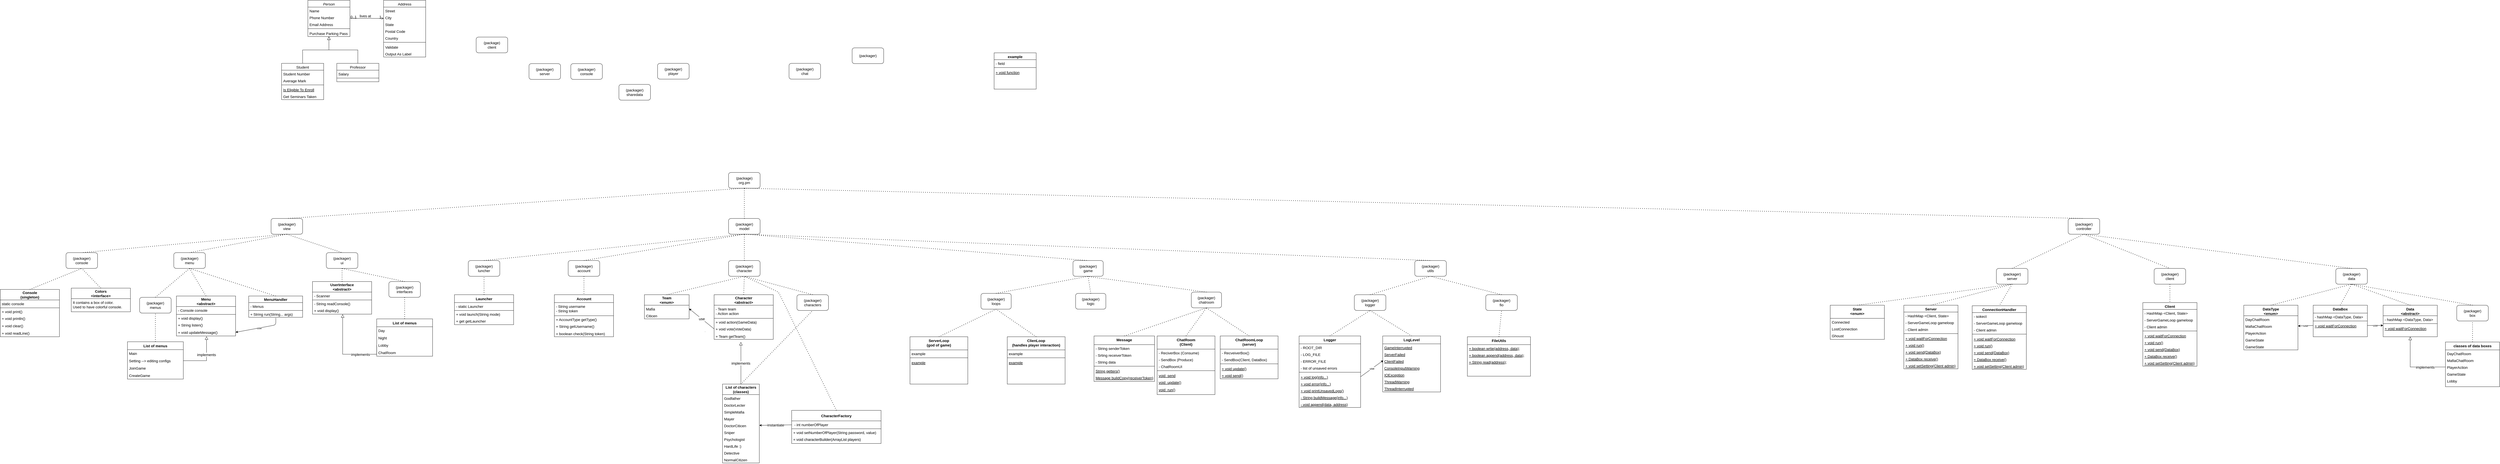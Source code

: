 <mxfile version="14.7.3" type="github">
  <diagram id="C5RBs43oDa-KdzZeNtuy" name="Page-1">
    <mxGraphModel dx="4487" dy="1887" grid="1" gridSize="10" guides="1" tooltips="1" connect="1" arrows="1" fold="1" page="1" pageScale="1" pageWidth="827" pageHeight="1169" math="0" shadow="0">
      <root>
        <mxCell id="WIyWlLk6GJQsqaUBKTNV-0" />
        <mxCell id="WIyWlLk6GJQsqaUBKTNV-1" parent="WIyWlLk6GJQsqaUBKTNV-0" />
        <mxCell id="_VDWkb_VNSraSOcVhv75-7" value="(package)&lt;br style=&quot;font-size: 14px;&quot;&gt;client" style="rounded=1;whiteSpace=wrap;html=1;fontSize=14;" parent="WIyWlLk6GJQsqaUBKTNV-1" vertex="1">
          <mxGeometry x="-1490" y="-710" width="120" height="60" as="geometry" />
        </mxCell>
        <mxCell id="_VDWkb_VNSraSOcVhv75-8" value="(package)&lt;br style=&quot;font-size: 14px;&quot;&gt;org.pm" style="rounded=1;whiteSpace=wrap;html=1;fontSize=14;" parent="WIyWlLk6GJQsqaUBKTNV-1" vertex="1">
          <mxGeometry x="-530" y="-195" width="120" height="60" as="geometry" />
        </mxCell>
        <mxCell id="_VDWkb_VNSraSOcVhv75-9" value="(packager)&lt;br style=&quot;font-size: 14px;&quot;&gt;server" style="rounded=1;whiteSpace=wrap;html=1;fontSize=14;" parent="WIyWlLk6GJQsqaUBKTNV-1" vertex="1">
          <mxGeometry x="-1289" y="-609" width="120" height="60" as="geometry" />
        </mxCell>
        <mxCell id="_VDWkb_VNSraSOcVhv75-10" value="(packager)&lt;br style=&quot;font-size: 14px;&quot;&gt;console" style="rounded=1;whiteSpace=wrap;html=1;fontSize=14;" parent="WIyWlLk6GJQsqaUBKTNV-1" vertex="1">
          <mxGeometry x="-1130" y="-609" width="120" height="60" as="geometry" />
        </mxCell>
        <mxCell id="_VDWkb_VNSraSOcVhv75-11" value="(packager)&lt;br style=&quot;font-size: 14px;&quot;&gt;" style="rounded=1;whiteSpace=wrap;html=1;fontSize=14;" parent="WIyWlLk6GJQsqaUBKTNV-1" vertex="1">
          <mxGeometry x="-60" y="-669" width="120" height="60" as="geometry" />
        </mxCell>
        <mxCell id="_VDWkb_VNSraSOcVhv75-12" value="(packager)&lt;br style=&quot;font-size: 14px&quot;&gt;sharedata" style="rounded=1;whiteSpace=wrap;html=1;fontSize=14;" parent="WIyWlLk6GJQsqaUBKTNV-1" vertex="1">
          <mxGeometry x="-947" y="-530" width="120" height="60" as="geometry" />
        </mxCell>
        <mxCell id="_VDWkb_VNSraSOcVhv75-14" value="(packager)&lt;br style=&quot;font-size: 14px;&quot;&gt;player" style="rounded=1;whiteSpace=wrap;html=1;fontSize=14;" parent="WIyWlLk6GJQsqaUBKTNV-1" vertex="1">
          <mxGeometry x="-800" y="-610" width="120" height="60" as="geometry" />
        </mxCell>
        <mxCell id="_VDWkb_VNSraSOcVhv75-15" value="(packager)&lt;br style=&quot;font-size: 14px;&quot;&gt;character&lt;br style=&quot;font-size: 14px;&quot;&gt;" style="rounded=1;whiteSpace=wrap;html=1;fontSize=14;" parent="WIyWlLk6GJQsqaUBKTNV-1" vertex="1">
          <mxGeometry x="-530" y="140" width="120" height="60" as="geometry" />
        </mxCell>
        <mxCell id="_VDWkb_VNSraSOcVhv75-16" value="(packager)&lt;br style=&quot;font-size: 14px;&quot;&gt;logger&lt;br style=&quot;font-size: 14px;&quot;&gt;" style="rounded=1;whiteSpace=wrap;html=1;fontSize=14;" parent="WIyWlLk6GJQsqaUBKTNV-1" vertex="1">
          <mxGeometry x="1850" y="270" width="120" height="60" as="geometry" />
        </mxCell>
        <mxCell id="_VDWkb_VNSraSOcVhv75-17" value="(packager)&lt;br style=&quot;font-size: 14px;&quot;&gt;chat" style="rounded=1;whiteSpace=wrap;html=1;fontSize=14;" parent="WIyWlLk6GJQsqaUBKTNV-1" vertex="1">
          <mxGeometry x="-300" y="-610" width="120" height="60" as="geometry" />
        </mxCell>
        <mxCell id="_VDWkb_VNSraSOcVhv75-19" value="Character&#xa;&lt;abstract&gt;" style="swimlane;fontStyle=1;childLayout=stackLayout;horizontal=1;startSize=40;horizontalStack=0;resizeParent=1;resizeParentMax=0;resizeLast=0;collapsible=1;marginBottom=0;fontSize=14;" parent="WIyWlLk6GJQsqaUBKTNV-1" vertex="1">
          <mxGeometry x="-585" y="270" width="225" height="170" as="geometry">
            <mxRectangle x="-585" y="270" width="100" height="40" as="alternateBounds" />
          </mxGeometry>
        </mxCell>
        <mxCell id="_VDWkb_VNSraSOcVhv75-75" value="- Team team&#xa;- Action action" style="text;fillColor=none;align=left;verticalAlign=top;spacingLeft=4;spacingRight=4;overflow=hidden;rotatable=0;points=[[0,0.5],[1,0.5]];portConstraint=eastwest;fontSize=14;strokeColor=#000000;" parent="_VDWkb_VNSraSOcVhv75-19" vertex="1">
          <mxGeometry y="40" width="225" height="50" as="geometry" />
        </mxCell>
        <mxCell id="_VDWkb_VNSraSOcVhv75-20" value="+ void action(GameData)" style="text;fillColor=none;align=left;verticalAlign=top;spacingLeft=4;spacingRight=4;overflow=hidden;rotatable=0;points=[[0,0.5],[1,0.5]];portConstraint=eastwest;fontSize=14;" parent="_VDWkb_VNSraSOcVhv75-19" vertex="1">
          <mxGeometry y="90" width="225" height="26" as="geometry" />
        </mxCell>
        <mxCell id="_VDWkb_VNSraSOcVhv75-21" value="+ void vote(VoteData)" style="text;strokeColor=none;fillColor=none;align=left;verticalAlign=top;spacingLeft=4;spacingRight=4;overflow=hidden;rotatable=0;points=[[0,0.5],[1,0.5]];portConstraint=eastwest;fontSize=14;" parent="_VDWkb_VNSraSOcVhv75-19" vertex="1">
          <mxGeometry y="116" width="225" height="28" as="geometry" />
        </mxCell>
        <mxCell id="_VDWkb_VNSraSOcVhv75-46" value="+ Team getTeam()" style="text;strokeColor=none;fillColor=none;align=left;verticalAlign=top;spacingLeft=4;spacingRight=4;overflow=hidden;rotatable=0;points=[[0,0.5],[1,0.5]];portConstraint=eastwest;fontSize=14;" parent="_VDWkb_VNSraSOcVhv75-19" vertex="1">
          <mxGeometry y="144" width="225" height="26" as="geometry" />
        </mxCell>
        <mxCell id="_VDWkb_VNSraSOcVhv75-23" value="" style="endArrow=none;dashed=1;html=1;dashPattern=1 3;strokeWidth=2;entryX=0.5;entryY=1;entryDx=0;entryDy=0;exitX=0.5;exitY=0;exitDx=0;exitDy=0;fontSize=14;" parent="WIyWlLk6GJQsqaUBKTNV-1" source="_VDWkb_VNSraSOcVhv75-19" target="_VDWkb_VNSraSOcVhv75-15" edge="1">
          <mxGeometry width="50" height="50" relative="1" as="geometry">
            <mxPoint x="220" y="300" as="sourcePoint" />
            <mxPoint x="270" y="250" as="targetPoint" />
          </mxGeometry>
        </mxCell>
        <mxCell id="_VDWkb_VNSraSOcVhv75-28" value="(packager)&lt;br style=&quot;font-size: 14px;&quot;&gt;model" style="rounded=1;whiteSpace=wrap;html=1;fontSize=14;" parent="WIyWlLk6GJQsqaUBKTNV-1" vertex="1">
          <mxGeometry x="-530" y="-20" width="120" height="60" as="geometry" />
        </mxCell>
        <mxCell id="_VDWkb_VNSraSOcVhv75-29" value="(packager)&lt;br style=&quot;font-size: 14px;&quot;&gt;view" style="rounded=1;whiteSpace=wrap;html=1;fontSize=14;" parent="WIyWlLk6GJQsqaUBKTNV-1" vertex="1">
          <mxGeometry x="-2270" y="-20" width="120" height="60" as="geometry" />
        </mxCell>
        <mxCell id="_VDWkb_VNSraSOcVhv75-30" value="(packager)&lt;br style=&quot;font-size: 14px;&quot;&gt;controller" style="rounded=1;whiteSpace=wrap;html=1;fontSize=14;" parent="WIyWlLk6GJQsqaUBKTNV-1" vertex="1">
          <mxGeometry x="4565" y="-20" width="120" height="60" as="geometry" />
        </mxCell>
        <mxCell id="_VDWkb_VNSraSOcVhv75-31" value="" style="endArrow=none;dashed=1;html=1;dashPattern=1 3;strokeWidth=2;exitX=0.5;exitY=0;exitDx=0;exitDy=0;entryX=0.5;entryY=1;entryDx=0;entryDy=0;fontSize=14;" parent="WIyWlLk6GJQsqaUBKTNV-1" source="_VDWkb_VNSraSOcVhv75-28" target="_VDWkb_VNSraSOcVhv75-8" edge="1">
          <mxGeometry width="50" height="50" relative="1" as="geometry">
            <mxPoint x="-500" y="-30" as="sourcePoint" />
            <mxPoint x="-450" y="-80" as="targetPoint" />
          </mxGeometry>
        </mxCell>
        <mxCell id="_VDWkb_VNSraSOcVhv75-32" value="" style="endArrow=none;dashed=1;html=1;dashPattern=1 3;strokeWidth=2;exitX=0.5;exitY=0;exitDx=0;exitDy=0;entryX=0.5;entryY=1;entryDx=0;entryDy=0;fontSize=14;" parent="WIyWlLk6GJQsqaUBKTNV-1" source="_VDWkb_VNSraSOcVhv75-15" target="_VDWkb_VNSraSOcVhv75-28" edge="1">
          <mxGeometry width="50" height="50" relative="1" as="geometry">
            <mxPoint x="-180" y="150" as="sourcePoint" />
            <mxPoint x="-130" y="100" as="targetPoint" />
          </mxGeometry>
        </mxCell>
        <mxCell id="_VDWkb_VNSraSOcVhv75-39" value="&lt;hr style=&quot;font-size: 14px;&quot;&gt;" style="text;html=1;align=center;verticalAlign=middle;resizable=0;points=[];autosize=1;strokeColor=none;fontSize=14;" parent="WIyWlLk6GJQsqaUBKTNV-1" vertex="1">
          <mxGeometry x="-630" y="400" width="20" height="20" as="geometry" />
        </mxCell>
        <mxCell id="_VDWkb_VNSraSOcVhv75-50" value="List of characters&#xa;(classes)" style="swimlane;fontStyle=1;childLayout=stackLayout;horizontal=1;startSize=40;fillColor=none;horizontalStack=0;resizeParent=1;resizeParentMax=0;resizeLast=0;collapsible=1;marginBottom=0;fontSize=14;" parent="WIyWlLk6GJQsqaUBKTNV-1" vertex="1">
          <mxGeometry x="-553" y="610" width="140" height="300" as="geometry" />
        </mxCell>
        <mxCell id="_VDWkb_VNSraSOcVhv75-51" value="Godfather" style="text;strokeColor=none;fillColor=none;align=left;verticalAlign=top;spacingLeft=4;spacingRight=4;overflow=hidden;rotatable=0;points=[[0,0.5],[1,0.5]];portConstraint=eastwest;fontSize=14;" parent="_VDWkb_VNSraSOcVhv75-50" vertex="1">
          <mxGeometry y="40" width="140" height="26" as="geometry" />
        </mxCell>
        <mxCell id="_VDWkb_VNSraSOcVhv75-52" value="DoctorLecter" style="text;strokeColor=none;fillColor=none;align=left;verticalAlign=top;spacingLeft=4;spacingRight=4;overflow=hidden;rotatable=0;points=[[0,0.5],[1,0.5]];portConstraint=eastwest;fontSize=14;" parent="_VDWkb_VNSraSOcVhv75-50" vertex="1">
          <mxGeometry y="66" width="140" height="26" as="geometry" />
        </mxCell>
        <mxCell id="_VDWkb_VNSraSOcVhv75-53" value="SimpleMafia" style="text;strokeColor=none;fillColor=none;align=left;verticalAlign=top;spacingLeft=4;spacingRight=4;overflow=hidden;rotatable=0;points=[[0,0.5],[1,0.5]];portConstraint=eastwest;fontSize=14;" parent="_VDWkb_VNSraSOcVhv75-50" vertex="1">
          <mxGeometry y="92" width="140" height="26" as="geometry" />
        </mxCell>
        <mxCell id="_VDWkb_VNSraSOcVhv75-64" value="Mayer" style="text;strokeColor=none;fillColor=none;align=left;verticalAlign=top;spacingLeft=4;spacingRight=4;overflow=hidden;rotatable=0;points=[[0,0.5],[1,0.5]];portConstraint=eastwest;fontSize=14;" parent="_VDWkb_VNSraSOcVhv75-50" vertex="1">
          <mxGeometry y="118" width="140" height="26" as="geometry" />
        </mxCell>
        <mxCell id="_VDWkb_VNSraSOcVhv75-67" value="DoctorCiticen" style="text;strokeColor=none;fillColor=none;align=left;verticalAlign=top;spacingLeft=4;spacingRight=4;overflow=hidden;rotatable=0;points=[[0,0.5],[1,0.5]];portConstraint=eastwest;fontSize=14;" parent="_VDWkb_VNSraSOcVhv75-50" vertex="1">
          <mxGeometry y="144" width="140" height="26" as="geometry" />
        </mxCell>
        <mxCell id="_VDWkb_VNSraSOcVhv75-69" value="Sniper" style="text;strokeColor=none;fillColor=none;align=left;verticalAlign=top;spacingLeft=4;spacingRight=4;overflow=hidden;rotatable=0;points=[[0,0.5],[1,0.5]];portConstraint=eastwest;fontSize=14;" parent="_VDWkb_VNSraSOcVhv75-50" vertex="1">
          <mxGeometry y="170" width="140" height="26" as="geometry" />
        </mxCell>
        <mxCell id="_VDWkb_VNSraSOcVhv75-68" value="Psychologist" style="text;strokeColor=none;fillColor=none;align=left;verticalAlign=top;spacingLeft=4;spacingRight=4;overflow=hidden;rotatable=0;points=[[0,0.5],[1,0.5]];portConstraint=eastwest;fontSize=14;" parent="_VDWkb_VNSraSOcVhv75-50" vertex="1">
          <mxGeometry y="196" width="140" height="26" as="geometry" />
        </mxCell>
        <mxCell id="_VDWkb_VNSraSOcVhv75-66" value="HardLife :)" style="text;strokeColor=none;fillColor=none;align=left;verticalAlign=top;spacingLeft=4;spacingRight=4;overflow=hidden;rotatable=0;points=[[0,0.5],[1,0.5]];portConstraint=eastwest;fontSize=14;" parent="_VDWkb_VNSraSOcVhv75-50" vertex="1">
          <mxGeometry y="222" width="140" height="26" as="geometry" />
        </mxCell>
        <mxCell id="_VDWkb_VNSraSOcVhv75-65" value="Detective" style="text;strokeColor=none;fillColor=none;align=left;verticalAlign=top;spacingLeft=4;spacingRight=4;overflow=hidden;rotatable=0;points=[[0,0.5],[1,0.5]];portConstraint=eastwest;fontSize=14;" parent="_VDWkb_VNSraSOcVhv75-50" vertex="1">
          <mxGeometry y="248" width="140" height="26" as="geometry" />
        </mxCell>
        <mxCell id="_VDWkb_VNSraSOcVhv75-62" value="NormalCitizen&#xa;" style="text;strokeColor=none;fillColor=none;align=left;verticalAlign=top;spacingLeft=4;spacingRight=4;overflow=hidden;rotatable=0;points=[[0,0.5],[1,0.5]];portConstraint=eastwest;fontSize=14;" parent="_VDWkb_VNSraSOcVhv75-50" vertex="1">
          <mxGeometry y="274" width="140" height="26" as="geometry" />
        </mxCell>
        <mxCell id="_VDWkb_VNSraSOcVhv75-55" value="Team&#xa;&lt;enum&gt;" style="swimlane;fontStyle=1;childLayout=stackLayout;horizontal=1;startSize=40;fillColor=none;horizontalStack=0;resizeParent=1;resizeParentMax=0;resizeLast=0;collapsible=1;marginBottom=0;fontSize=14;" parent="WIyWlLk6GJQsqaUBKTNV-1" vertex="1">
          <mxGeometry x="-850" y="270" width="170" height="92" as="geometry" />
        </mxCell>
        <mxCell id="_VDWkb_VNSraSOcVhv75-56" value="Mafia" style="text;strokeColor=none;fillColor=none;align=left;verticalAlign=top;spacingLeft=4;spacingRight=4;overflow=hidden;rotatable=0;points=[[0,0.5],[1,0.5]];portConstraint=eastwest;fontSize=14;" parent="_VDWkb_VNSraSOcVhv75-55" vertex="1">
          <mxGeometry y="40" width="170" height="26" as="geometry" />
        </mxCell>
        <mxCell id="_VDWkb_VNSraSOcVhv75-57" value="Citicen" style="text;strokeColor=none;fillColor=none;align=left;verticalAlign=top;spacingLeft=4;spacingRight=4;overflow=hidden;rotatable=0;points=[[0,0.5],[1,0.5]];portConstraint=eastwest;fontSize=14;" parent="_VDWkb_VNSraSOcVhv75-55" vertex="1">
          <mxGeometry y="66" width="170" height="26" as="geometry" />
        </mxCell>
        <mxCell id="_VDWkb_VNSraSOcVhv75-60" value="" style="endArrow=none;dashed=1;html=1;dashPattern=1 3;strokeWidth=2;fontSize=14;exitX=0.5;exitY=0;exitDx=0;exitDy=0;" parent="WIyWlLk6GJQsqaUBKTNV-1" source="_VDWkb_VNSraSOcVhv75-55" edge="1">
          <mxGeometry width="50" height="50" relative="1" as="geometry">
            <mxPoint x="-590" y="430" as="sourcePoint" />
            <mxPoint x="-470" y="200" as="targetPoint" />
          </mxGeometry>
        </mxCell>
        <mxCell id="_VDWkb_VNSraSOcVhv75-61" value="use" style="endArrow=classic;html=1;fontSize=14;exitX=0;exitY=0.5;exitDx=0;exitDy=0;entryX=1;entryY=0.5;entryDx=0;entryDy=0;" parent="WIyWlLk6GJQsqaUBKTNV-1" source="_VDWkb_VNSraSOcVhv75-21" target="_VDWkb_VNSraSOcVhv75-56" edge="1">
          <mxGeometry width="50" height="50" relative="1" as="geometry">
            <mxPoint x="-590" y="430" as="sourcePoint" />
            <mxPoint x="-540" y="380" as="targetPoint" />
          </mxGeometry>
        </mxCell>
        <mxCell id="_VDWkb_VNSraSOcVhv75-71" value="instantiate" style="endArrow=classic;html=1;fontSize=14;exitX=0;exitY=0.5;exitDx=0;exitDy=0;entryX=1;entryY=0.5;entryDx=0;entryDy=0;" parent="WIyWlLk6GJQsqaUBKTNV-1" source="I45gT4rz-AuL1LMGK9G_-71" target="_VDWkb_VNSraSOcVhv75-67" edge="1">
          <mxGeometry width="50" height="50" relative="1" as="geometry">
            <mxPoint x="-250" y="470" as="sourcePoint" />
            <mxPoint x="-200" y="420" as="targetPoint" />
          </mxGeometry>
        </mxCell>
        <mxCell id="I45gT4rz-AuL1LMGK9G_-0" value="Person" style="swimlane;fontStyle=2;align=center;verticalAlign=top;childLayout=stackLayout;horizontal=1;startSize=26;horizontalStack=0;resizeParent=1;resizeLast=0;collapsible=1;marginBottom=0;rounded=0;shadow=0;strokeWidth=1;fontSize=14;" parent="WIyWlLk6GJQsqaUBKTNV-1" vertex="1">
          <mxGeometry x="-2130" y="-850" width="160" height="138" as="geometry">
            <mxRectangle x="230" y="140" width="160" height="26" as="alternateBounds" />
          </mxGeometry>
        </mxCell>
        <mxCell id="I45gT4rz-AuL1LMGK9G_-1" value="Name" style="text;align=left;verticalAlign=top;spacingLeft=4;spacingRight=4;overflow=hidden;rotatable=0;points=[[0,0.5],[1,0.5]];portConstraint=eastwest;fontSize=14;" parent="I45gT4rz-AuL1LMGK9G_-0" vertex="1">
          <mxGeometry y="26" width="160" height="26" as="geometry" />
        </mxCell>
        <mxCell id="I45gT4rz-AuL1LMGK9G_-2" value="Phone Number" style="text;align=left;verticalAlign=top;spacingLeft=4;spacingRight=4;overflow=hidden;rotatable=0;points=[[0,0.5],[1,0.5]];portConstraint=eastwest;rounded=0;shadow=0;html=0;fontSize=14;" parent="I45gT4rz-AuL1LMGK9G_-0" vertex="1">
          <mxGeometry y="52" width="160" height="26" as="geometry" />
        </mxCell>
        <mxCell id="I45gT4rz-AuL1LMGK9G_-3" value="Email Address" style="text;align=left;verticalAlign=top;spacingLeft=4;spacingRight=4;overflow=hidden;rotatable=0;points=[[0,0.5],[1,0.5]];portConstraint=eastwest;rounded=0;shadow=0;html=0;fontSize=14;" parent="I45gT4rz-AuL1LMGK9G_-0" vertex="1">
          <mxGeometry y="78" width="160" height="26" as="geometry" />
        </mxCell>
        <mxCell id="I45gT4rz-AuL1LMGK9G_-4" value="" style="line;html=1;strokeWidth=1;align=left;verticalAlign=middle;spacingTop=-1;spacingLeft=3;spacingRight=3;rotatable=0;labelPosition=right;points=[];portConstraint=eastwest;fontSize=14;" parent="I45gT4rz-AuL1LMGK9G_-0" vertex="1">
          <mxGeometry y="104" width="160" height="8" as="geometry" />
        </mxCell>
        <mxCell id="I45gT4rz-AuL1LMGK9G_-5" value="Purchase Parking Pass" style="text;align=left;verticalAlign=top;spacingLeft=4;spacingRight=4;overflow=hidden;rotatable=0;points=[[0,0.5],[1,0.5]];portConstraint=eastwest;fontSize=14;" parent="I45gT4rz-AuL1LMGK9G_-0" vertex="1">
          <mxGeometry y="112" width="160" height="26" as="geometry" />
        </mxCell>
        <mxCell id="I45gT4rz-AuL1LMGK9G_-6" value="Student" style="swimlane;fontStyle=0;align=center;verticalAlign=top;childLayout=stackLayout;horizontal=1;startSize=26;horizontalStack=0;resizeParent=1;resizeLast=0;collapsible=1;marginBottom=0;rounded=0;shadow=0;strokeWidth=1;fontSize=14;" parent="WIyWlLk6GJQsqaUBKTNV-1" vertex="1">
          <mxGeometry x="-2230" y="-610" width="160" height="138" as="geometry">
            <mxRectangle x="130" y="380" width="160" height="26" as="alternateBounds" />
          </mxGeometry>
        </mxCell>
        <mxCell id="I45gT4rz-AuL1LMGK9G_-7" value="Student Number" style="text;align=left;verticalAlign=top;spacingLeft=4;spacingRight=4;overflow=hidden;rotatable=0;points=[[0,0.5],[1,0.5]];portConstraint=eastwest;fontSize=14;" parent="I45gT4rz-AuL1LMGK9G_-6" vertex="1">
          <mxGeometry y="26" width="160" height="26" as="geometry" />
        </mxCell>
        <mxCell id="I45gT4rz-AuL1LMGK9G_-8" value="Average Mark" style="text;align=left;verticalAlign=top;spacingLeft=4;spacingRight=4;overflow=hidden;rotatable=0;points=[[0,0.5],[1,0.5]];portConstraint=eastwest;rounded=0;shadow=0;html=0;fontSize=14;" parent="I45gT4rz-AuL1LMGK9G_-6" vertex="1">
          <mxGeometry y="52" width="160" height="26" as="geometry" />
        </mxCell>
        <mxCell id="I45gT4rz-AuL1LMGK9G_-9" value="" style="line;html=1;strokeWidth=1;align=left;verticalAlign=middle;spacingTop=-1;spacingLeft=3;spacingRight=3;rotatable=0;labelPosition=right;points=[];portConstraint=eastwest;fontSize=14;" parent="I45gT4rz-AuL1LMGK9G_-6" vertex="1">
          <mxGeometry y="78" width="160" height="8" as="geometry" />
        </mxCell>
        <mxCell id="I45gT4rz-AuL1LMGK9G_-10" value="Is Eligible To Enroll" style="text;align=left;verticalAlign=top;spacingLeft=4;spacingRight=4;overflow=hidden;rotatable=0;points=[[0,0.5],[1,0.5]];portConstraint=eastwest;fontStyle=4;fontSize=14;" parent="I45gT4rz-AuL1LMGK9G_-6" vertex="1">
          <mxGeometry y="86" width="160" height="26" as="geometry" />
        </mxCell>
        <mxCell id="I45gT4rz-AuL1LMGK9G_-11" value="Get Seminars Taken" style="text;align=left;verticalAlign=top;spacingLeft=4;spacingRight=4;overflow=hidden;rotatable=0;points=[[0,0.5],[1,0.5]];portConstraint=eastwest;fontSize=14;" parent="I45gT4rz-AuL1LMGK9G_-6" vertex="1">
          <mxGeometry y="112" width="160" height="26" as="geometry" />
        </mxCell>
        <mxCell id="I45gT4rz-AuL1LMGK9G_-12" value="" style="endArrow=block;endSize=10;endFill=0;shadow=0;strokeWidth=1;rounded=0;edgeStyle=elbowEdgeStyle;elbow=vertical;fontSize=14;" parent="WIyWlLk6GJQsqaUBKTNV-1" source="I45gT4rz-AuL1LMGK9G_-6" target="I45gT4rz-AuL1LMGK9G_-0" edge="1">
          <mxGeometry width="160" relative="1" as="geometry">
            <mxPoint x="-2150" y="-767" as="sourcePoint" />
            <mxPoint x="-2150" y="-767" as="targetPoint" />
          </mxGeometry>
        </mxCell>
        <mxCell id="I45gT4rz-AuL1LMGK9G_-13" value="Professor" style="swimlane;fontStyle=0;align=center;verticalAlign=top;childLayout=stackLayout;horizontal=1;startSize=26;horizontalStack=0;resizeParent=1;resizeLast=0;collapsible=1;marginBottom=0;rounded=0;shadow=0;strokeWidth=1;fontSize=14;" parent="WIyWlLk6GJQsqaUBKTNV-1" vertex="1">
          <mxGeometry x="-2020" y="-610" width="160" height="70" as="geometry">
            <mxRectangle x="340" y="380" width="170" height="26" as="alternateBounds" />
          </mxGeometry>
        </mxCell>
        <mxCell id="I45gT4rz-AuL1LMGK9G_-14" value="Salary" style="text;align=left;verticalAlign=top;spacingLeft=4;spacingRight=4;overflow=hidden;rotatable=0;points=[[0,0.5],[1,0.5]];portConstraint=eastwest;fontSize=14;" parent="I45gT4rz-AuL1LMGK9G_-13" vertex="1">
          <mxGeometry y="26" width="160" height="26" as="geometry" />
        </mxCell>
        <mxCell id="I45gT4rz-AuL1LMGK9G_-15" value="" style="line;html=1;strokeWidth=1;align=left;verticalAlign=middle;spacingTop=-1;spacingLeft=3;spacingRight=3;rotatable=0;labelPosition=right;points=[];portConstraint=eastwest;fontSize=14;" parent="I45gT4rz-AuL1LMGK9G_-13" vertex="1">
          <mxGeometry y="52" width="160" height="8" as="geometry" />
        </mxCell>
        <mxCell id="I45gT4rz-AuL1LMGK9G_-16" value="" style="endArrow=block;endSize=10;endFill=0;shadow=0;strokeWidth=1;rounded=0;edgeStyle=elbowEdgeStyle;elbow=vertical;fontSize=14;" parent="WIyWlLk6GJQsqaUBKTNV-1" source="I45gT4rz-AuL1LMGK9G_-13" target="I45gT4rz-AuL1LMGK9G_-0" edge="1">
          <mxGeometry width="160" relative="1" as="geometry">
            <mxPoint x="-2140" y="-597" as="sourcePoint" />
            <mxPoint x="-2040" y="-699" as="targetPoint" />
          </mxGeometry>
        </mxCell>
        <mxCell id="I45gT4rz-AuL1LMGK9G_-17" value="Address" style="swimlane;fontStyle=0;align=center;verticalAlign=top;childLayout=stackLayout;horizontal=1;startSize=26;horizontalStack=0;resizeParent=1;resizeLast=0;collapsible=1;marginBottom=0;rounded=0;shadow=0;strokeWidth=1;fontSize=14;" parent="WIyWlLk6GJQsqaUBKTNV-1" vertex="1">
          <mxGeometry x="-1842" y="-850" width="160" height="216" as="geometry">
            <mxRectangle x="550" y="140" width="160" height="26" as="alternateBounds" />
          </mxGeometry>
        </mxCell>
        <mxCell id="I45gT4rz-AuL1LMGK9G_-18" value="Street" style="text;align=left;verticalAlign=top;spacingLeft=4;spacingRight=4;overflow=hidden;rotatable=0;points=[[0,0.5],[1,0.5]];portConstraint=eastwest;fontSize=14;" parent="I45gT4rz-AuL1LMGK9G_-17" vertex="1">
          <mxGeometry y="26" width="160" height="26" as="geometry" />
        </mxCell>
        <mxCell id="I45gT4rz-AuL1LMGK9G_-19" value="City" style="text;align=left;verticalAlign=top;spacingLeft=4;spacingRight=4;overflow=hidden;rotatable=0;points=[[0,0.5],[1,0.5]];portConstraint=eastwest;rounded=0;shadow=0;html=0;fontSize=14;" parent="I45gT4rz-AuL1LMGK9G_-17" vertex="1">
          <mxGeometry y="52" width="160" height="26" as="geometry" />
        </mxCell>
        <mxCell id="I45gT4rz-AuL1LMGK9G_-20" value="State" style="text;align=left;verticalAlign=top;spacingLeft=4;spacingRight=4;overflow=hidden;rotatable=0;points=[[0,0.5],[1,0.5]];portConstraint=eastwest;rounded=0;shadow=0;html=0;fontSize=14;" parent="I45gT4rz-AuL1LMGK9G_-17" vertex="1">
          <mxGeometry y="78" width="160" height="26" as="geometry" />
        </mxCell>
        <mxCell id="I45gT4rz-AuL1LMGK9G_-21" value="Postal Code" style="text;align=left;verticalAlign=top;spacingLeft=4;spacingRight=4;overflow=hidden;rotatable=0;points=[[0,0.5],[1,0.5]];portConstraint=eastwest;rounded=0;shadow=0;html=0;fontSize=14;" parent="I45gT4rz-AuL1LMGK9G_-17" vertex="1">
          <mxGeometry y="104" width="160" height="26" as="geometry" />
        </mxCell>
        <mxCell id="I45gT4rz-AuL1LMGK9G_-22" value="Country" style="text;align=left;verticalAlign=top;spacingLeft=4;spacingRight=4;overflow=hidden;rotatable=0;points=[[0,0.5],[1,0.5]];portConstraint=eastwest;rounded=0;shadow=0;html=0;fontSize=14;" parent="I45gT4rz-AuL1LMGK9G_-17" vertex="1">
          <mxGeometry y="130" width="160" height="26" as="geometry" />
        </mxCell>
        <mxCell id="I45gT4rz-AuL1LMGK9G_-23" value="" style="line;html=1;strokeWidth=1;align=left;verticalAlign=middle;spacingTop=-1;spacingLeft=3;spacingRight=3;rotatable=0;labelPosition=right;points=[];portConstraint=eastwest;fontSize=14;" parent="I45gT4rz-AuL1LMGK9G_-17" vertex="1">
          <mxGeometry y="156" width="160" height="8" as="geometry" />
        </mxCell>
        <mxCell id="I45gT4rz-AuL1LMGK9G_-24" value="Validate" style="text;align=left;verticalAlign=top;spacingLeft=4;spacingRight=4;overflow=hidden;rotatable=0;points=[[0,0.5],[1,0.5]];portConstraint=eastwest;fontSize=14;" parent="I45gT4rz-AuL1LMGK9G_-17" vertex="1">
          <mxGeometry y="164" width="160" height="26" as="geometry" />
        </mxCell>
        <mxCell id="I45gT4rz-AuL1LMGK9G_-25" value="Output As Label" style="text;align=left;verticalAlign=top;spacingLeft=4;spacingRight=4;overflow=hidden;rotatable=0;points=[[0,0.5],[1,0.5]];portConstraint=eastwest;fontSize=14;" parent="I45gT4rz-AuL1LMGK9G_-17" vertex="1">
          <mxGeometry y="190" width="160" height="26" as="geometry" />
        </mxCell>
        <mxCell id="I45gT4rz-AuL1LMGK9G_-26" value="" style="endArrow=open;shadow=0;strokeWidth=1;rounded=0;endFill=1;edgeStyle=elbowEdgeStyle;elbow=vertical;fontSize=14;" parent="WIyWlLk6GJQsqaUBKTNV-1" source="I45gT4rz-AuL1LMGK9G_-0" target="I45gT4rz-AuL1LMGK9G_-17" edge="1">
          <mxGeometry x="0.5" y="41" relative="1" as="geometry">
            <mxPoint x="-1970" y="-778" as="sourcePoint" />
            <mxPoint x="-1810" y="-778" as="targetPoint" />
            <mxPoint x="-40" y="32" as="offset" />
          </mxGeometry>
        </mxCell>
        <mxCell id="I45gT4rz-AuL1LMGK9G_-27" value="0..1" style="resizable=0;align=left;verticalAlign=bottom;labelBackgroundColor=none;fontSize=14;" parent="I45gT4rz-AuL1LMGK9G_-26" connectable="0" vertex="1">
          <mxGeometry x="-1" relative="1" as="geometry">
            <mxPoint y="4" as="offset" />
          </mxGeometry>
        </mxCell>
        <mxCell id="I45gT4rz-AuL1LMGK9G_-28" value="1" style="resizable=0;align=right;verticalAlign=bottom;labelBackgroundColor=none;fontSize=14;" parent="I45gT4rz-AuL1LMGK9G_-26" connectable="0" vertex="1">
          <mxGeometry x="1" relative="1" as="geometry">
            <mxPoint x="-7" y="4" as="offset" />
          </mxGeometry>
        </mxCell>
        <mxCell id="I45gT4rz-AuL1LMGK9G_-29" value="lives at" style="text;html=1;resizable=0;points=[];;align=center;verticalAlign=middle;labelBackgroundColor=none;rounded=0;shadow=0;strokeWidth=1;fontSize=14;" parent="I45gT4rz-AuL1LMGK9G_-26" vertex="1" connectable="0">
          <mxGeometry x="0.5" y="49" relative="1" as="geometry">
            <mxPoint x="-38" y="40" as="offset" />
          </mxGeometry>
        </mxCell>
        <mxCell id="I45gT4rz-AuL1LMGK9G_-37" value="example" style="swimlane;fontStyle=1;align=center;verticalAlign=top;childLayout=stackLayout;horizontal=1;startSize=26;horizontalStack=0;resizeParent=1;resizeLast=0;collapsible=1;marginBottom=0;rounded=0;shadow=0;strokeWidth=1;fontSize=14;" parent="WIyWlLk6GJQsqaUBKTNV-1" vertex="1">
          <mxGeometry x="480" y="-650" width="160" height="138" as="geometry">
            <mxRectangle x="130" y="380" width="160" height="26" as="alternateBounds" />
          </mxGeometry>
        </mxCell>
        <mxCell id="I45gT4rz-AuL1LMGK9G_-38" value="- field" style="text;align=left;verticalAlign=top;spacingLeft=4;spacingRight=4;overflow=hidden;rotatable=0;points=[[0,0.5],[1,0.5]];portConstraint=eastwest;fontSize=14;" parent="I45gT4rz-AuL1LMGK9G_-37" vertex="1">
          <mxGeometry y="26" width="160" height="26" as="geometry" />
        </mxCell>
        <mxCell id="I45gT4rz-AuL1LMGK9G_-39" value="" style="line;html=1;strokeWidth=1;align=left;verticalAlign=middle;spacingTop=-1;spacingLeft=3;spacingRight=3;rotatable=0;labelPosition=right;points=[];portConstraint=eastwest;fontSize=14;" parent="I45gT4rz-AuL1LMGK9G_-37" vertex="1">
          <mxGeometry y="52" width="160" height="8" as="geometry" />
        </mxCell>
        <mxCell id="I45gT4rz-AuL1LMGK9G_-40" value="+ void function" style="text;align=left;verticalAlign=top;spacingLeft=4;spacingRight=4;overflow=hidden;rotatable=0;points=[[0,0.5],[1,0.5]];portConstraint=eastwest;fontStyle=4;fontSize=14;" parent="I45gT4rz-AuL1LMGK9G_-37" vertex="1">
          <mxGeometry y="60" width="160" height="26" as="geometry" />
        </mxCell>
        <mxCell id="I45gT4rz-AuL1LMGK9G_-41" value="implements" style="endArrow=block;endSize=10;endFill=0;shadow=0;strokeWidth=1;rounded=0;edgeStyle=elbowEdgeStyle;elbow=vertical;exitX=0.5;exitY=0;exitDx=0;exitDy=0;entryX=0.453;entryY=1.385;entryDx=0;entryDy=0;entryPerimeter=0;fontSize=14;" parent="WIyWlLk6GJQsqaUBKTNV-1" source="_VDWkb_VNSraSOcVhv75-50" target="_VDWkb_VNSraSOcVhv75-46" edge="1">
          <mxGeometry width="160" relative="1" as="geometry">
            <mxPoint x="-740" y="760" as="sourcePoint" />
            <mxPoint x="-740" y="690.0" as="targetPoint" />
          </mxGeometry>
        </mxCell>
        <mxCell id="I45gT4rz-AuL1LMGK9G_-42" value="(packager)&lt;br style=&quot;font-size: 14px&quot;&gt;game" style="rounded=1;whiteSpace=wrap;html=1;fontSize=14;" parent="WIyWlLk6GJQsqaUBKTNV-1" vertex="1">
          <mxGeometry x="780" y="140" width="115" height="60" as="geometry" />
        </mxCell>
        <mxCell id="I45gT4rz-AuL1LMGK9G_-45" value="Server" style="swimlane;fontStyle=1;align=center;verticalAlign=top;childLayout=stackLayout;horizontal=1;startSize=26;horizontalStack=0;resizeParent=1;resizeLast=0;collapsible=1;marginBottom=0;rounded=0;shadow=0;strokeWidth=1;fontSize=14;" parent="WIyWlLk6GJQsqaUBKTNV-1" vertex="1">
          <mxGeometry x="3940" y="310" width="206" height="242" as="geometry">
            <mxRectangle x="130" y="380" width="160" height="26" as="alternateBounds" />
          </mxGeometry>
        </mxCell>
        <mxCell id="I45gT4rz-AuL1LMGK9G_-46" value="- HashMap &lt;Client, State&gt;" style="text;align=left;verticalAlign=top;spacingLeft=4;spacingRight=4;overflow=hidden;rotatable=0;points=[[0,0.5],[1,0.5]];portConstraint=eastwest;fontSize=14;" parent="I45gT4rz-AuL1LMGK9G_-45" vertex="1">
          <mxGeometry y="26" width="206" height="26" as="geometry" />
        </mxCell>
        <mxCell id="I45gT4rz-AuL1LMGK9G_-52" value="- ServerGameLoop gameloop" style="text;align=left;verticalAlign=top;spacingLeft=4;spacingRight=4;overflow=hidden;rotatable=0;points=[[0,0.5],[1,0.5]];portConstraint=eastwest;fontStyle=0;fontSize=14;" parent="I45gT4rz-AuL1LMGK9G_-45" vertex="1">
          <mxGeometry y="52" width="206" height="26" as="geometry" />
        </mxCell>
        <mxCell id="ApgsbRBdFQDTn5cnWwwz-6" value="- Client admin" style="text;align=left;verticalAlign=top;spacingLeft=4;spacingRight=4;overflow=hidden;rotatable=0;points=[[0,0.5],[1,0.5]];portConstraint=eastwest;fontStyle=0;fontSize=14;" parent="I45gT4rz-AuL1LMGK9G_-45" vertex="1">
          <mxGeometry y="78" width="206" height="26" as="geometry" />
        </mxCell>
        <mxCell id="I45gT4rz-AuL1LMGK9G_-47" value="" style="line;html=1;strokeWidth=1;align=left;verticalAlign=middle;spacingTop=-1;spacingLeft=3;spacingRight=3;rotatable=0;labelPosition=right;points=[];portConstraint=eastwest;fontSize=14;" parent="I45gT4rz-AuL1LMGK9G_-45" vertex="1">
          <mxGeometry y="104" width="206" height="8" as="geometry" />
        </mxCell>
        <mxCell id="I45gT4rz-AuL1LMGK9G_-48" value="+ void waitForConnection" style="text;align=left;verticalAlign=top;spacingLeft=4;spacingRight=4;overflow=hidden;rotatable=0;points=[[0,0.5],[1,0.5]];portConstraint=eastwest;fontStyle=4;fontSize=14;" parent="I45gT4rz-AuL1LMGK9G_-45" vertex="1">
          <mxGeometry y="112" width="206" height="26" as="geometry" />
        </mxCell>
        <mxCell id="I45gT4rz-AuL1LMGK9G_-50" value="+ void run()" style="text;align=left;verticalAlign=top;spacingLeft=4;spacingRight=4;overflow=hidden;rotatable=0;points=[[0,0.5],[1,0.5]];portConstraint=eastwest;fontStyle=4;fontSize=14;" parent="I45gT4rz-AuL1LMGK9G_-45" vertex="1">
          <mxGeometry y="138" width="206" height="26" as="geometry" />
        </mxCell>
        <mxCell id="ApgsbRBdFQDTn5cnWwwz-86" value="+ void send(DataBox)" style="text;align=left;verticalAlign=top;spacingLeft=4;spacingRight=4;overflow=hidden;rotatable=0;points=[[0,0.5],[1,0.5]];portConstraint=eastwest;fontStyle=4;fontSize=14;" parent="I45gT4rz-AuL1LMGK9G_-45" vertex="1">
          <mxGeometry y="164" width="206" height="26" as="geometry" />
        </mxCell>
        <mxCell id="ApgsbRBdFQDTn5cnWwwz-85" value="+ DataBox receive()" style="text;align=left;verticalAlign=top;spacingLeft=4;spacingRight=4;overflow=hidden;rotatable=0;points=[[0,0.5],[1,0.5]];portConstraint=eastwest;fontStyle=4;fontSize=14;" parent="I45gT4rz-AuL1LMGK9G_-45" vertex="1">
          <mxGeometry y="190" width="206" height="26" as="geometry" />
        </mxCell>
        <mxCell id="I45gT4rz-AuL1LMGK9G_-51" value="+ void setSetting(Client admin)" style="text;align=left;verticalAlign=top;spacingLeft=4;spacingRight=4;overflow=hidden;rotatable=0;points=[[0,0.5],[1,0.5]];portConstraint=eastwest;fontStyle=4;fontSize=14;" parent="I45gT4rz-AuL1LMGK9G_-45" vertex="1">
          <mxGeometry y="216" width="206" height="26" as="geometry" />
        </mxCell>
        <mxCell id="I45gT4rz-AuL1LMGK9G_-53" value="" style="endArrow=none;dashed=1;html=1;dashPattern=1 3;strokeWidth=2;fontSize=14;exitX=0.5;exitY=0;exitDx=0;exitDy=0;" parent="WIyWlLk6GJQsqaUBKTNV-1" source="I45gT4rz-AuL1LMGK9G_-70" edge="1">
          <mxGeometry width="50" height="50" relative="1" as="geometry">
            <mxPoint x="-440" y="430" as="sourcePoint" />
            <mxPoint x="-470" y="200" as="targetPoint" />
            <Array as="points">
              <mxPoint x="-340" y="260" />
            </Array>
          </mxGeometry>
        </mxCell>
        <mxCell id="I45gT4rz-AuL1LMGK9G_-54" value="" style="endArrow=none;dashed=1;html=1;dashPattern=1 3;strokeWidth=2;fontSize=14;entryX=0.5;entryY=0;entryDx=0;entryDy=0;exitX=0.5;exitY=1;exitDx=0;exitDy=0;" parent="WIyWlLk6GJQsqaUBKTNV-1" source="_VDWkb_VNSraSOcVhv75-8" target="_VDWkb_VNSraSOcVhv75-30" edge="1">
          <mxGeometry width="50" height="50" relative="1" as="geometry">
            <mxPoint x="-210" y="-120" as="sourcePoint" />
            <mxPoint x="-100" y="40" as="targetPoint" />
          </mxGeometry>
        </mxCell>
        <mxCell id="I45gT4rz-AuL1LMGK9G_-56" value="" style="endArrow=none;dashed=1;html=1;dashPattern=1 3;strokeWidth=2;fontSize=14;entryX=0.5;entryY=0;entryDx=0;entryDy=0;exitX=0.5;exitY=1;exitDx=0;exitDy=0;" parent="WIyWlLk6GJQsqaUBKTNV-1" source="_VDWkb_VNSraSOcVhv75-28" target="I45gT4rz-AuL1LMGK9G_-42" edge="1">
          <mxGeometry width="50" height="50" relative="1" as="geometry">
            <mxPoint x="-150" y="410" as="sourcePoint" />
            <mxPoint x="-100" y="360" as="targetPoint" />
          </mxGeometry>
        </mxCell>
        <mxCell id="I45gT4rz-AuL1LMGK9G_-58" value="" style="endArrow=none;dashed=1;html=1;dashPattern=1 3;strokeWidth=2;fontSize=14;entryX=0.5;entryY=0;entryDx=0;entryDy=0;exitX=0.5;exitY=1;exitDx=0;exitDy=0;" parent="WIyWlLk6GJQsqaUBKTNV-1" source="_VDWkb_VNSraSOcVhv75-8" target="_VDWkb_VNSraSOcVhv75-29" edge="1">
          <mxGeometry width="50" height="50" relative="1" as="geometry">
            <mxPoint x="-540" y="-110" as="sourcePoint" />
            <mxPoint x="-490" y="-160" as="targetPoint" />
          </mxGeometry>
        </mxCell>
        <mxCell id="I45gT4rz-AuL1LMGK9G_-60" value="(packager)&lt;br style=&quot;font-size: 14px&quot;&gt;characters" style="rounded=1;whiteSpace=wrap;html=1;fontSize=14;" parent="WIyWlLk6GJQsqaUBKTNV-1" vertex="1">
          <mxGeometry x="-270" y="270" width="120" height="60" as="geometry" />
        </mxCell>
        <mxCell id="I45gT4rz-AuL1LMGK9G_-61" value="" style="endArrow=none;dashed=1;html=1;dashPattern=1 3;strokeWidth=2;fontSize=14;exitX=0.5;exitY=0;exitDx=0;exitDy=0;entryX=0.5;entryY=1;entryDx=0;entryDy=0;" parent="WIyWlLk6GJQsqaUBKTNV-1" source="_VDWkb_VNSraSOcVhv75-50" target="I45gT4rz-AuL1LMGK9G_-60" edge="1">
          <mxGeometry width="50" height="50" relative="1" as="geometry">
            <mxPoint x="-310" y="510" as="sourcePoint" />
            <mxPoint x="-260" y="460" as="targetPoint" />
          </mxGeometry>
        </mxCell>
        <mxCell id="I45gT4rz-AuL1LMGK9G_-62" value="" style="endArrow=none;dashed=1;html=1;dashPattern=1 3;strokeWidth=2;fontSize=14;exitX=0.5;exitY=0;exitDx=0;exitDy=0;entryX=0.5;entryY=1;entryDx=0;entryDy=0;" parent="WIyWlLk6GJQsqaUBKTNV-1" source="I45gT4rz-AuL1LMGK9G_-60" target="_VDWkb_VNSraSOcVhv75-15" edge="1">
          <mxGeometry width="50" height="50" relative="1" as="geometry">
            <mxPoint x="-310" y="510" as="sourcePoint" />
            <mxPoint x="-260" y="460" as="targetPoint" />
          </mxGeometry>
        </mxCell>
        <mxCell id="I45gT4rz-AuL1LMGK9G_-70" value="CharacterFactory" style="swimlane;fontStyle=1;childLayout=stackLayout;horizontal=1;startSize=40;horizontalStack=0;resizeParent=1;resizeParentMax=0;resizeLast=0;collapsible=1;marginBottom=0;fontSize=14;" parent="WIyWlLk6GJQsqaUBKTNV-1" vertex="1">
          <mxGeometry x="-290" y="710" width="340" height="126" as="geometry">
            <mxRectangle x="-585" y="270" width="100" height="40" as="alternateBounds" />
          </mxGeometry>
        </mxCell>
        <mxCell id="I45gT4rz-AuL1LMGK9G_-71" value=" - int numberOfPlayer" style="text;fillColor=none;align=left;verticalAlign=top;spacingLeft=4;spacingRight=4;overflow=hidden;rotatable=0;points=[[0,0.5],[1,0.5]];portConstraint=eastwest;fontSize=14;strokeColor=#000000;" parent="I45gT4rz-AuL1LMGK9G_-70" vertex="1">
          <mxGeometry y="40" width="340" height="30" as="geometry" />
        </mxCell>
        <mxCell id="I45gT4rz-AuL1LMGK9G_-72" value="+ void setNumberOfPlayer(String password, value)&#xa;" style="text;fillColor=none;align=left;verticalAlign=top;spacingLeft=4;spacingRight=4;overflow=hidden;rotatable=0;points=[[0,0.5],[1,0.5]];portConstraint=eastwest;fontSize=14;" parent="I45gT4rz-AuL1LMGK9G_-70" vertex="1">
          <mxGeometry y="70" width="340" height="26" as="geometry" />
        </mxCell>
        <mxCell id="I45gT4rz-AuL1LMGK9G_-75" value="&lt;span style=&quot;color: rgb(0 , 0 , 0) ; font-family: &amp;#34;helvetica&amp;#34; ; font-size: 14px ; font-style: normal ; font-weight: 400 ; letter-spacing: normal ; text-align: left ; text-indent: 0px ; text-transform: none ; word-spacing: 0px ; background-color: rgb(248 , 249 , 250) ; display: inline ; float: none&quot;&gt;&amp;nbsp;+ void characterBuilder(ArrayList players)&lt;/span&gt;" style="text;whiteSpace=wrap;html=1;fontSize=14;" parent="I45gT4rz-AuL1LMGK9G_-70" vertex="1">
          <mxGeometry y="96" width="340" height="30" as="geometry" />
        </mxCell>
        <mxCell id="I45gT4rz-AuL1LMGK9G_-77" value="(packager)&lt;br style=&quot;font-size: 14px&quot;&gt;menu" style="rounded=1;whiteSpace=wrap;html=1;fontSize=14;" parent="WIyWlLk6GJQsqaUBKTNV-1" vertex="1">
          <mxGeometry x="-2640" y="110" width="120" height="60" as="geometry" />
        </mxCell>
        <mxCell id="I45gT4rz-AuL1LMGK9G_-78" value="(packager)&lt;br style=&quot;font-size: 14px&quot;&gt;console" style="rounded=1;whiteSpace=wrap;html=1;fontSize=14;" parent="WIyWlLk6GJQsqaUBKTNV-1" vertex="1">
          <mxGeometry x="-3050" y="110" width="120" height="60" as="geometry" />
        </mxCell>
        <mxCell id="I45gT4rz-AuL1LMGK9G_-81" value="" style="endArrow=none;dashed=1;html=1;dashPattern=1 3;strokeWidth=2;fontSize=14;exitX=0.5;exitY=1;exitDx=0;exitDy=0;entryX=0.5;entryY=0;entryDx=0;entryDy=0;" parent="WIyWlLk6GJQsqaUBKTNV-1" source="_VDWkb_VNSraSOcVhv75-29" target="I45gT4rz-AuL1LMGK9G_-78" edge="1">
          <mxGeometry width="50" height="50" relative="1" as="geometry">
            <mxPoint x="-1890" y="240" as="sourcePoint" />
            <mxPoint x="-1840" y="190" as="targetPoint" />
          </mxGeometry>
        </mxCell>
        <mxCell id="I45gT4rz-AuL1LMGK9G_-82" value="" style="endArrow=none;dashed=1;html=1;dashPattern=1 3;strokeWidth=2;fontSize=14;exitX=0.5;exitY=1;exitDx=0;exitDy=0;entryX=0.5;entryY=0;entryDx=0;entryDy=0;" parent="WIyWlLk6GJQsqaUBKTNV-1" source="_VDWkb_VNSraSOcVhv75-29" target="I45gT4rz-AuL1LMGK9G_-77" edge="1">
          <mxGeometry width="50" height="50" relative="1" as="geometry">
            <mxPoint x="-1890" y="240" as="sourcePoint" />
            <mxPoint x="-1840" y="190" as="targetPoint" />
          </mxGeometry>
        </mxCell>
        <mxCell id="I45gT4rz-AuL1LMGK9G_-88" value="Colors&#xa;&lt;interface&gt;" style="swimlane;fontStyle=1;childLayout=stackLayout;horizontal=1;startSize=40;horizontalStack=0;resizeParent=1;resizeParentMax=0;resizeLast=0;collapsible=1;marginBottom=0;fontSize=14;" parent="WIyWlLk6GJQsqaUBKTNV-1" vertex="1">
          <mxGeometry x="-3030" y="245" width="225" height="90" as="geometry">
            <mxRectangle x="-585" y="270" width="100" height="40" as="alternateBounds" />
          </mxGeometry>
        </mxCell>
        <mxCell id="I45gT4rz-AuL1LMGK9G_-89" value="It contains a box of color.&#xa;Used to have colorful console." style="text;fillColor=none;align=left;verticalAlign=top;spacingLeft=4;spacingRight=4;overflow=hidden;rotatable=0;points=[[0,0.5],[1,0.5]];portConstraint=eastwest;fontSize=14;strokeColor=#000000;" parent="I45gT4rz-AuL1LMGK9G_-88" vertex="1">
          <mxGeometry y="40" width="225" height="50" as="geometry" />
        </mxCell>
        <mxCell id="I45gT4rz-AuL1LMGK9G_-93" value="" style="endArrow=none;dashed=1;html=1;dashPattern=1 3;strokeWidth=2;fontSize=14;exitX=0.5;exitY=0;exitDx=0;exitDy=0;entryX=0.5;entryY=1;entryDx=0;entryDy=0;" parent="WIyWlLk6GJQsqaUBKTNV-1" source="I45gT4rz-AuL1LMGK9G_-88" target="I45gT4rz-AuL1LMGK9G_-78" edge="1">
          <mxGeometry width="50" height="50" relative="1" as="geometry">
            <mxPoint x="-2160" y="310" as="sourcePoint" />
            <mxPoint x="-2110" y="260" as="targetPoint" />
          </mxGeometry>
        </mxCell>
        <mxCell id="ApgsbRBdFQDTn5cnWwwz-1" value="(packager)&lt;br style=&quot;font-size: 14px&quot;&gt;server" style="rounded=1;whiteSpace=wrap;html=1;fontSize=14;" parent="WIyWlLk6GJQsqaUBKTNV-1" vertex="1">
          <mxGeometry x="4292" y="170" width="120" height="60" as="geometry" />
        </mxCell>
        <mxCell id="ApgsbRBdFQDTn5cnWwwz-2" value="(packager)&lt;br style=&quot;font-size: 14px&quot;&gt;client" style="rounded=1;whiteSpace=wrap;html=1;fontSize=14;" parent="WIyWlLk6GJQsqaUBKTNV-1" vertex="1">
          <mxGeometry x="4892" y="170" width="120" height="60" as="geometry" />
        </mxCell>
        <mxCell id="ApgsbRBdFQDTn5cnWwwz-3" value="" style="endArrow=none;dashed=1;html=1;dashPattern=1 3;strokeWidth=2;exitX=0.5;exitY=0;exitDx=0;exitDy=0;entryX=0.5;entryY=1;entryDx=0;entryDy=0;" parent="WIyWlLk6GJQsqaUBKTNV-1" source="ApgsbRBdFQDTn5cnWwwz-1" target="_VDWkb_VNSraSOcVhv75-30" edge="1">
          <mxGeometry width="50" height="50" relative="1" as="geometry">
            <mxPoint x="4425" y="200" as="sourcePoint" />
            <mxPoint x="4475" y="150" as="targetPoint" />
          </mxGeometry>
        </mxCell>
        <mxCell id="ApgsbRBdFQDTn5cnWwwz-4" value="" style="endArrow=none;dashed=1;html=1;dashPattern=1 3;strokeWidth=2;entryX=0.5;entryY=0;entryDx=0;entryDy=0;exitX=0.5;exitY=1;exitDx=0;exitDy=0;" parent="WIyWlLk6GJQsqaUBKTNV-1" source="_VDWkb_VNSraSOcVhv75-30" target="ApgsbRBdFQDTn5cnWwwz-2" edge="1">
          <mxGeometry width="50" height="50" relative="1" as="geometry">
            <mxPoint x="4425" y="200" as="sourcePoint" />
            <mxPoint x="4475" y="150" as="targetPoint" />
          </mxGeometry>
        </mxCell>
        <mxCell id="ApgsbRBdFQDTn5cnWwwz-7" value="" style="endArrow=none;dashed=1;html=1;dashPattern=1 3;strokeWidth=2;entryX=0.5;entryY=1;entryDx=0;entryDy=0;exitX=0.5;exitY=0;exitDx=0;exitDy=0;" parent="WIyWlLk6GJQsqaUBKTNV-1" source="I45gT4rz-AuL1LMGK9G_-45" target="ApgsbRBdFQDTn5cnWwwz-1" edge="1">
          <mxGeometry width="50" height="50" relative="1" as="geometry">
            <mxPoint x="4252" y="340" as="sourcePoint" />
            <mxPoint x="4302" y="290" as="targetPoint" />
          </mxGeometry>
        </mxCell>
        <mxCell id="ApgsbRBdFQDTn5cnWwwz-9" value="State&#xa;&lt;enum&gt;" style="swimlane;fontStyle=1;align=center;verticalAlign=top;childLayout=stackLayout;horizontal=1;startSize=50;horizontalStack=0;resizeParent=1;resizeLast=0;collapsible=1;marginBottom=0;rounded=0;shadow=0;strokeWidth=1;fontSize=14;" parent="WIyWlLk6GJQsqaUBKTNV-1" vertex="1">
          <mxGeometry x="3660" y="310" width="206" height="130" as="geometry">
            <mxRectangle x="130" y="380" width="160" height="26" as="alternateBounds" />
          </mxGeometry>
        </mxCell>
        <mxCell id="ApgsbRBdFQDTn5cnWwwz-10" value="Connected" style="text;align=left;verticalAlign=top;spacingLeft=4;spacingRight=4;overflow=hidden;rotatable=0;points=[[0,0.5],[1,0.5]];portConstraint=eastwest;fontSize=14;" parent="ApgsbRBdFQDTn5cnWwwz-9" vertex="1">
          <mxGeometry y="50" width="206" height="26" as="geometry" />
        </mxCell>
        <mxCell id="ApgsbRBdFQDTn5cnWwwz-11" value="LostConnection" style="text;align=left;verticalAlign=top;spacingLeft=4;spacingRight=4;overflow=hidden;rotatable=0;points=[[0,0.5],[1,0.5]];portConstraint=eastwest;fontStyle=0;fontSize=14;" parent="ApgsbRBdFQDTn5cnWwwz-9" vertex="1">
          <mxGeometry y="76" width="206" height="26" as="geometry" />
        </mxCell>
        <mxCell id="ApgsbRBdFQDTn5cnWwwz-34" value="Ghoust" style="text;align=left;verticalAlign=top;spacingLeft=4;spacingRight=4;overflow=hidden;rotatable=0;points=[[0,0.5],[1,0.5]];portConstraint=eastwest;fontStyle=0;fontSize=14;" parent="ApgsbRBdFQDTn5cnWwwz-9" vertex="1">
          <mxGeometry y="102" width="206" height="26" as="geometry" />
        </mxCell>
        <mxCell id="ApgsbRBdFQDTn5cnWwwz-20" value="" style="endArrow=none;dashed=1;html=1;dashPattern=1 3;strokeWidth=2;entryX=0.5;entryY=0;entryDx=0;entryDy=0;exitX=0.5;exitY=1;exitDx=0;exitDy=0;" parent="WIyWlLk6GJQsqaUBKTNV-1" source="ApgsbRBdFQDTn5cnWwwz-1" target="ApgsbRBdFQDTn5cnWwwz-9" edge="1">
          <mxGeometry width="50" height="50" relative="1" as="geometry">
            <mxPoint x="4322" y="530" as="sourcePoint" />
            <mxPoint x="4372" y="480" as="targetPoint" />
          </mxGeometry>
        </mxCell>
        <mxCell id="ApgsbRBdFQDTn5cnWwwz-44" value="" style="endArrow=none;dashed=1;html=1;dashPattern=1 3;strokeWidth=2;entryX=0.5;entryY=0;entryDx=0;entryDy=0;exitX=0.5;exitY=1;exitDx=0;exitDy=0;" parent="WIyWlLk6GJQsqaUBKTNV-1" source="ApgsbRBdFQDTn5cnWwwz-1" target="kAN0TjbpfdusSodHkEv1-34" edge="1">
          <mxGeometry width="50" height="50" relative="1" as="geometry">
            <mxPoint x="4362" y="420" as="sourcePoint" />
            <mxPoint x="4330" y="310" as="targetPoint" />
          </mxGeometry>
        </mxCell>
        <mxCell id="ApgsbRBdFQDTn5cnWwwz-64" value="(packager)&lt;br style=&quot;font-size: 14px&quot;&gt;account" style="rounded=1;whiteSpace=wrap;html=1;fontSize=14;" parent="WIyWlLk6GJQsqaUBKTNV-1" vertex="1">
          <mxGeometry x="-1140" y="140" width="120" height="60" as="geometry" />
        </mxCell>
        <mxCell id="ApgsbRBdFQDTn5cnWwwz-65" value="" style="endArrow=none;dashed=1;html=1;dashPattern=1 3;strokeWidth=2;exitX=0.5;exitY=0;exitDx=0;exitDy=0;entryX=0.5;entryY=1;entryDx=0;entryDy=0;" parent="WIyWlLk6GJQsqaUBKTNV-1" source="ApgsbRBdFQDTn5cnWwwz-64" target="_VDWkb_VNSraSOcVhv75-28" edge="1">
          <mxGeometry width="50" height="50" relative="1" as="geometry">
            <mxPoint x="-850" y="240" as="sourcePoint" />
            <mxPoint x="-800" y="190" as="targetPoint" />
          </mxGeometry>
        </mxCell>
        <mxCell id="ApgsbRBdFQDTn5cnWwwz-66" value="Account" style="swimlane;fontStyle=1;childLayout=stackLayout;horizontal=1;startSize=30;horizontalStack=0;resizeParent=1;resizeParentMax=0;resizeLast=0;collapsible=1;marginBottom=0;fontSize=14;" parent="WIyWlLk6GJQsqaUBKTNV-1" vertex="1">
          <mxGeometry x="-1192.5" y="270" width="225" height="160" as="geometry">
            <mxRectangle x="-585" y="270" width="100" height="40" as="alternateBounds" />
          </mxGeometry>
        </mxCell>
        <mxCell id="ApgsbRBdFQDTn5cnWwwz-67" value="- String username&#xa;- String token" style="text;fillColor=none;align=left;verticalAlign=top;spacingLeft=4;spacingRight=4;overflow=hidden;rotatable=0;points=[[0,0.5],[1,0.5]];portConstraint=eastwest;fontSize=14;strokeColor=#000000;" parent="ApgsbRBdFQDTn5cnWwwz-66" vertex="1">
          <mxGeometry y="30" width="225" height="50" as="geometry" />
        </mxCell>
        <mxCell id="ApgsbRBdFQDTn5cnWwwz-68" value="+ AccountType getType()" style="text;fillColor=none;align=left;verticalAlign=top;spacingLeft=4;spacingRight=4;overflow=hidden;rotatable=0;points=[[0,0.5],[1,0.5]];portConstraint=eastwest;fontSize=14;" parent="ApgsbRBdFQDTn5cnWwwz-66" vertex="1">
          <mxGeometry y="80" width="225" height="26" as="geometry" />
        </mxCell>
        <mxCell id="ApgsbRBdFQDTn5cnWwwz-69" value="+ String getUsername()" style="text;strokeColor=none;fillColor=none;align=left;verticalAlign=top;spacingLeft=4;spacingRight=4;overflow=hidden;rotatable=0;points=[[0,0.5],[1,0.5]];portConstraint=eastwest;fontSize=14;" parent="ApgsbRBdFQDTn5cnWwwz-66" vertex="1">
          <mxGeometry y="106" width="225" height="28" as="geometry" />
        </mxCell>
        <mxCell id="ApgsbRBdFQDTn5cnWwwz-70" value="+ boolean check(String token)" style="text;strokeColor=none;fillColor=none;align=left;verticalAlign=top;spacingLeft=4;spacingRight=4;overflow=hidden;rotatable=0;points=[[0,0.5],[1,0.5]];portConstraint=eastwest;fontSize=14;" parent="ApgsbRBdFQDTn5cnWwwz-66" vertex="1">
          <mxGeometry y="134" width="225" height="26" as="geometry" />
        </mxCell>
        <mxCell id="ApgsbRBdFQDTn5cnWwwz-84" value="" style="endArrow=none;dashed=1;html=1;dashPattern=1 3;strokeWidth=2;entryX=0.5;entryY=0;entryDx=0;entryDy=0;exitX=0.5;exitY=1;exitDx=0;exitDy=0;" parent="WIyWlLk6GJQsqaUBKTNV-1" source="ApgsbRBdFQDTn5cnWwwz-64" target="ApgsbRBdFQDTn5cnWwwz-66" edge="1">
          <mxGeometry width="50" height="50" relative="1" as="geometry">
            <mxPoint x="-1060" y="320" as="sourcePoint" />
            <mxPoint x="-1010" y="270" as="targetPoint" />
          </mxGeometry>
        </mxCell>
        <mxCell id="ApgsbRBdFQDTn5cnWwwz-88" value="(packager)&lt;br style=&quot;font-size: 14px&quot;&gt;loops" style="rounded=1;whiteSpace=wrap;html=1;fontSize=14;" parent="WIyWlLk6GJQsqaUBKTNV-1" vertex="1">
          <mxGeometry x="430" y="265" width="115" height="60" as="geometry" />
        </mxCell>
        <mxCell id="ApgsbRBdFQDTn5cnWwwz-89" value="" style="endArrow=none;dashed=1;html=1;dashPattern=1 3;strokeWidth=2;exitX=0.5;exitY=0;exitDx=0;exitDy=0;entryX=0.5;entryY=1;entryDx=0;entryDy=0;" parent="WIyWlLk6GJQsqaUBKTNV-1" source="ApgsbRBdFQDTn5cnWwwz-88" target="I45gT4rz-AuL1LMGK9G_-42" edge="1">
          <mxGeometry width="50" height="50" relative="1" as="geometry">
            <mxPoint x="820" y="280" as="sourcePoint" />
            <mxPoint x="870" y="230" as="targetPoint" />
          </mxGeometry>
        </mxCell>
        <mxCell id="ApgsbRBdFQDTn5cnWwwz-90" value="(packager)&lt;br style=&quot;font-size: 14px&quot;&gt;logic" style="rounded=1;whiteSpace=wrap;html=1;fontSize=14;" parent="WIyWlLk6GJQsqaUBKTNV-1" vertex="1">
          <mxGeometry x="790" y="265" width="115" height="60" as="geometry" />
        </mxCell>
        <mxCell id="ApgsbRBdFQDTn5cnWwwz-91" value="" style="endArrow=none;dashed=1;html=1;dashPattern=1 3;strokeWidth=2;exitX=0.5;exitY=1;exitDx=0;exitDy=0;entryX=0.5;entryY=0;entryDx=0;entryDy=0;" parent="WIyWlLk6GJQsqaUBKTNV-1" source="I45gT4rz-AuL1LMGK9G_-42" target="ApgsbRBdFQDTn5cnWwwz-90" edge="1">
          <mxGeometry width="50" height="50" relative="1" as="geometry">
            <mxPoint x="840" y="250" as="sourcePoint" />
            <mxPoint x="890" y="200" as="targetPoint" />
          </mxGeometry>
        </mxCell>
        <mxCell id="ApgsbRBdFQDTn5cnWwwz-92" value="ServerLoop&#xa;(god of game)" style="swimlane;fontStyle=1;align=center;verticalAlign=top;childLayout=stackLayout;horizontal=1;startSize=50;horizontalStack=0;resizeParent=1;resizeLast=0;collapsible=1;marginBottom=0;rounded=0;shadow=0;strokeWidth=1;fontSize=14;" parent="WIyWlLk6GJQsqaUBKTNV-1" vertex="1">
          <mxGeometry x="160" y="430" width="220" height="180" as="geometry">
            <mxRectangle x="130" y="380" width="160" height="26" as="alternateBounds" />
          </mxGeometry>
        </mxCell>
        <mxCell id="ApgsbRBdFQDTn5cnWwwz-93" value="example" style="text;align=left;verticalAlign=top;spacingLeft=4;spacingRight=4;overflow=hidden;rotatable=0;points=[[0,0.5],[1,0.5]];portConstraint=eastwest;fontSize=14;" parent="ApgsbRBdFQDTn5cnWwwz-92" vertex="1">
          <mxGeometry y="50" width="220" height="26" as="geometry" />
        </mxCell>
        <mxCell id="ApgsbRBdFQDTn5cnWwwz-94" value="" style="line;html=1;strokeWidth=1;align=left;verticalAlign=middle;spacingTop=-1;spacingLeft=3;spacingRight=3;rotatable=0;labelPosition=right;points=[];portConstraint=eastwest;fontSize=14;" parent="ApgsbRBdFQDTn5cnWwwz-92" vertex="1">
          <mxGeometry y="76" width="220" height="8" as="geometry" />
        </mxCell>
        <mxCell id="ApgsbRBdFQDTn5cnWwwz-95" value="example" style="text;align=left;verticalAlign=top;spacingLeft=4;spacingRight=4;overflow=hidden;rotatable=0;points=[[0,0.5],[1,0.5]];portConstraint=eastwest;fontStyle=4;fontSize=14;" parent="ApgsbRBdFQDTn5cnWwwz-92" vertex="1">
          <mxGeometry y="84" width="220" height="26" as="geometry" />
        </mxCell>
        <mxCell id="ApgsbRBdFQDTn5cnWwwz-100" value="ClienLoop&#xa;(handles player interaction)" style="swimlane;fontStyle=1;align=center;verticalAlign=top;childLayout=stackLayout;horizontal=1;startSize=50;horizontalStack=0;resizeParent=1;resizeLast=0;collapsible=1;marginBottom=0;rounded=0;shadow=0;strokeWidth=1;fontSize=14;" parent="WIyWlLk6GJQsqaUBKTNV-1" vertex="1">
          <mxGeometry x="530" y="430" width="220" height="180" as="geometry">
            <mxRectangle x="130" y="380" width="160" height="26" as="alternateBounds" />
          </mxGeometry>
        </mxCell>
        <mxCell id="ApgsbRBdFQDTn5cnWwwz-101" value="example" style="text;align=left;verticalAlign=top;spacingLeft=4;spacingRight=4;overflow=hidden;rotatable=0;points=[[0,0.5],[1,0.5]];portConstraint=eastwest;fontSize=14;" parent="ApgsbRBdFQDTn5cnWwwz-100" vertex="1">
          <mxGeometry y="50" width="220" height="26" as="geometry" />
        </mxCell>
        <mxCell id="ApgsbRBdFQDTn5cnWwwz-102" value="" style="line;html=1;strokeWidth=1;align=left;verticalAlign=middle;spacingTop=-1;spacingLeft=3;spacingRight=3;rotatable=0;labelPosition=right;points=[];portConstraint=eastwest;fontSize=14;" parent="ApgsbRBdFQDTn5cnWwwz-100" vertex="1">
          <mxGeometry y="76" width="220" height="8" as="geometry" />
        </mxCell>
        <mxCell id="ApgsbRBdFQDTn5cnWwwz-103" value="example" style="text;align=left;verticalAlign=top;spacingLeft=4;spacingRight=4;overflow=hidden;rotatable=0;points=[[0,0.5],[1,0.5]];portConstraint=eastwest;fontStyle=4;fontSize=14;" parent="ApgsbRBdFQDTn5cnWwwz-100" vertex="1">
          <mxGeometry y="84" width="220" height="26" as="geometry" />
        </mxCell>
        <mxCell id="ApgsbRBdFQDTn5cnWwwz-106" value="" style="endArrow=none;dashed=1;html=1;dashPattern=1 3;strokeWidth=2;exitX=0.5;exitY=0;exitDx=0;exitDy=0;entryX=0.5;entryY=1;entryDx=0;entryDy=0;" parent="WIyWlLk6GJQsqaUBKTNV-1" source="ApgsbRBdFQDTn5cnWwwz-92" target="ApgsbRBdFQDTn5cnWwwz-88" edge="1">
          <mxGeometry width="50" height="50" relative="1" as="geometry">
            <mxPoint x="530" y="490" as="sourcePoint" />
            <mxPoint x="580" y="440" as="targetPoint" />
          </mxGeometry>
        </mxCell>
        <mxCell id="ApgsbRBdFQDTn5cnWwwz-107" value="" style="endArrow=none;dashed=1;html=1;dashPattern=1 3;strokeWidth=2;exitX=0.5;exitY=0;exitDx=0;exitDy=0;entryX=0.5;entryY=1;entryDx=0;entryDy=0;" parent="WIyWlLk6GJQsqaUBKTNV-1" source="ApgsbRBdFQDTn5cnWwwz-100" target="ApgsbRBdFQDTn5cnWwwz-88" edge="1">
          <mxGeometry width="50" height="50" relative="1" as="geometry">
            <mxPoint x="530" y="490" as="sourcePoint" />
            <mxPoint x="580" y="440" as="targetPoint" />
          </mxGeometry>
        </mxCell>
        <mxCell id="e5Yj0yPEyZcp59Auf1RY-1" value="(packager)&lt;br style=&quot;font-size: 14px&quot;&gt;luncher" style="rounded=1;whiteSpace=wrap;html=1;fontSize=14;" parent="WIyWlLk6GJQsqaUBKTNV-1" vertex="1">
          <mxGeometry x="-1520" y="140" width="120" height="60" as="geometry" />
        </mxCell>
        <mxCell id="e5Yj0yPEyZcp59Auf1RY-2" value="" style="endArrow=none;dashed=1;html=1;dashPattern=1 3;strokeWidth=2;exitX=0.5;exitY=0;exitDx=0;exitDy=0;entryX=0.5;entryY=1;entryDx=0;entryDy=0;" parent="WIyWlLk6GJQsqaUBKTNV-1" source="e5Yj0yPEyZcp59Auf1RY-1" target="_VDWkb_VNSraSOcVhv75-28" edge="1">
          <mxGeometry width="50" height="50" relative="1" as="geometry">
            <mxPoint x="-2150" y="400" as="sourcePoint" />
            <mxPoint x="-460" y="40" as="targetPoint" />
          </mxGeometry>
        </mxCell>
        <mxCell id="e5Yj0yPEyZcp59Auf1RY-3" value="Launcher" style="swimlane;fontStyle=1;childLayout=stackLayout;horizontal=1;startSize=30;horizontalStack=0;resizeParent=1;resizeParentMax=0;resizeLast=0;collapsible=1;marginBottom=0;fontSize=14;" parent="WIyWlLk6GJQsqaUBKTNV-1" vertex="1">
          <mxGeometry x="-1572.5" y="270" width="225" height="114" as="geometry">
            <mxRectangle x="-585" y="270" width="100" height="40" as="alternateBounds" />
          </mxGeometry>
        </mxCell>
        <mxCell id="e5Yj0yPEyZcp59Auf1RY-4" value="- static Launcher" style="text;fillColor=none;align=left;verticalAlign=top;spacingLeft=4;spacingRight=4;overflow=hidden;rotatable=0;points=[[0,0.5],[1,0.5]];portConstraint=eastwest;fontSize=14;strokeColor=#000000;" parent="e5Yj0yPEyZcp59Auf1RY-3" vertex="1">
          <mxGeometry y="30" width="225" height="30" as="geometry" />
        </mxCell>
        <mxCell id="e5Yj0yPEyZcp59Auf1RY-5" value="+ void launch(String mode)" style="text;fillColor=none;align=left;verticalAlign=top;spacingLeft=4;spacingRight=4;overflow=hidden;rotatable=0;points=[[0,0.5],[1,0.5]];portConstraint=eastwest;fontSize=14;" parent="e5Yj0yPEyZcp59Auf1RY-3" vertex="1">
          <mxGeometry y="60" width="225" height="26" as="geometry" />
        </mxCell>
        <mxCell id="e5Yj0yPEyZcp59Auf1RY-6" value="+ get getLauncher" style="text;strokeColor=none;fillColor=none;align=left;verticalAlign=top;spacingLeft=4;spacingRight=4;overflow=hidden;rotatable=0;points=[[0,0.5],[1,0.5]];portConstraint=eastwest;fontSize=14;" parent="e5Yj0yPEyZcp59Auf1RY-3" vertex="1">
          <mxGeometry y="86" width="225" height="28" as="geometry" />
        </mxCell>
        <mxCell id="e5Yj0yPEyZcp59Auf1RY-8" value="" style="endArrow=none;dashed=1;html=1;dashPattern=1 3;strokeWidth=2;exitX=0.5;exitY=0;exitDx=0;exitDy=0;entryX=0.5;entryY=1;entryDx=0;entryDy=0;" parent="WIyWlLk6GJQsqaUBKTNV-1" source="e5Yj0yPEyZcp59Auf1RY-3" target="e5Yj0yPEyZcp59Auf1RY-1" edge="1">
          <mxGeometry width="50" height="50" relative="1" as="geometry">
            <mxPoint x="-1910" y="380" as="sourcePoint" />
            <mxPoint x="-1860" y="330" as="targetPoint" />
          </mxGeometry>
        </mxCell>
        <mxCell id="e5Yj0yPEyZcp59Auf1RY-9" value="(packager)&lt;br style=&quot;font-size: 14px&quot;&gt;menus" style="rounded=1;whiteSpace=wrap;html=1;fontSize=14;" parent="WIyWlLk6GJQsqaUBKTNV-1" vertex="1">
          <mxGeometry x="-2770" y="280" width="120" height="60" as="geometry" />
        </mxCell>
        <mxCell id="e5Yj0yPEyZcp59Auf1RY-10" value="" style="endArrow=none;dashed=1;html=1;dashPattern=1 3;strokeWidth=2;entryX=0.5;entryY=1;entryDx=0;entryDy=0;exitX=0.5;exitY=0;exitDx=0;exitDy=0;" parent="WIyWlLk6GJQsqaUBKTNV-1" source="e5Yj0yPEyZcp59Auf1RY-9" target="I45gT4rz-AuL1LMGK9G_-77" edge="1">
          <mxGeometry width="50" height="50" relative="1" as="geometry">
            <mxPoint x="-2380" y="240" as="sourcePoint" />
            <mxPoint x="-2230" y="300" as="targetPoint" />
          </mxGeometry>
        </mxCell>
        <mxCell id="e5Yj0yPEyZcp59Auf1RY-11" value="Menu&#xa;&lt;abstract&gt;" style="swimlane;fontStyle=1;childLayout=stackLayout;horizontal=1;startSize=40;horizontalStack=0;resizeParent=1;resizeParentMax=0;resizeLast=0;collapsible=1;marginBottom=0;fontSize=14;" parent="WIyWlLk6GJQsqaUBKTNV-1" vertex="1">
          <mxGeometry x="-2630" y="275" width="225" height="152" as="geometry">
            <mxRectangle x="-585" y="270" width="100" height="40" as="alternateBounds" />
          </mxGeometry>
        </mxCell>
        <mxCell id="e5Yj0yPEyZcp59Auf1RY-12" value="- Console console" style="text;fillColor=none;align=left;verticalAlign=top;spacingLeft=4;spacingRight=4;overflow=hidden;rotatable=0;points=[[0,0.5],[1,0.5]];portConstraint=eastwest;fontSize=14;strokeColor=#000000;" parent="e5Yj0yPEyZcp59Auf1RY-11" vertex="1">
          <mxGeometry y="40" width="225" height="30" as="geometry" />
        </mxCell>
        <mxCell id="e5Yj0yPEyZcp59Auf1RY-13" value="+ void display()" style="text;fillColor=none;align=left;verticalAlign=top;spacingLeft=4;spacingRight=4;overflow=hidden;rotatable=0;points=[[0,0.5],[1,0.5]];portConstraint=eastwest;fontSize=14;" parent="e5Yj0yPEyZcp59Auf1RY-11" vertex="1">
          <mxGeometry y="70" width="225" height="26" as="geometry" />
        </mxCell>
        <mxCell id="yKE-nNVe5E3RkmpsY6V_-6" value="+ String listen()" style="text;strokeColor=none;fillColor=none;align=left;verticalAlign=top;spacingLeft=4;spacingRight=4;overflow=hidden;rotatable=0;points=[[0,0.5],[1,0.5]];portConstraint=eastwest;fontSize=14;" parent="e5Yj0yPEyZcp59Auf1RY-11" vertex="1">
          <mxGeometry y="96" width="225" height="28" as="geometry" />
        </mxCell>
        <mxCell id="e5Yj0yPEyZcp59Auf1RY-14" value="+ void updateMessage()" style="text;strokeColor=none;fillColor=none;align=left;verticalAlign=top;spacingLeft=4;spacingRight=4;overflow=hidden;rotatable=0;points=[[0,0.5],[1,0.5]];portConstraint=eastwest;fontSize=14;" parent="e5Yj0yPEyZcp59Auf1RY-11" vertex="1">
          <mxGeometry y="124" width="225" height="28" as="geometry" />
        </mxCell>
        <mxCell id="e5Yj0yPEyZcp59Auf1RY-15" value="" style="endArrow=none;dashed=1;html=1;dashPattern=1 3;strokeWidth=2;exitX=0.5;exitY=0;exitDx=0;exitDy=0;entryX=0.5;entryY=1;entryDx=0;entryDy=0;" parent="WIyWlLk6GJQsqaUBKTNV-1" source="e5Yj0yPEyZcp59Auf1RY-11" target="I45gT4rz-AuL1LMGK9G_-77" edge="1">
          <mxGeometry width="50" height="50" relative="1" as="geometry">
            <mxPoint x="-2120" y="410" as="sourcePoint" />
            <mxPoint x="-2070" y="360" as="targetPoint" />
          </mxGeometry>
        </mxCell>
        <mxCell id="e5Yj0yPEyZcp59Auf1RY-27" value="List of menus" style="swimlane;fontStyle=1;childLayout=stackLayout;horizontal=1;startSize=30;horizontalStack=0;resizeParent=1;resizeParentMax=0;resizeLast=0;collapsible=1;marginBottom=0;fontSize=14;" parent="WIyWlLk6GJQsqaUBKTNV-1" vertex="1">
          <mxGeometry x="-2816.25" y="449" width="212.5" height="142" as="geometry">
            <mxRectangle x="-585" y="270" width="100" height="40" as="alternateBounds" />
          </mxGeometry>
        </mxCell>
        <mxCell id="e5Yj0yPEyZcp59Auf1RY-30" value="Main" style="text;strokeColor=none;fillColor=none;align=left;verticalAlign=top;spacingLeft=4;spacingRight=4;overflow=hidden;rotatable=0;points=[[0,0.5],[1,0.5]];portConstraint=eastwest;fontSize=14;" parent="e5Yj0yPEyZcp59Auf1RY-27" vertex="1">
          <mxGeometry y="30" width="212.5" height="28" as="geometry" />
        </mxCell>
        <mxCell id="e5Yj0yPEyZcp59Auf1RY-32" value="Setting --&gt; editing configs" style="text;strokeColor=none;fillColor=none;align=left;verticalAlign=top;spacingLeft=4;spacingRight=4;overflow=hidden;rotatable=0;points=[[0,0.5],[1,0.5]];portConstraint=eastwest;fontSize=14;" parent="e5Yj0yPEyZcp59Auf1RY-27" vertex="1">
          <mxGeometry y="58" width="212.5" height="28" as="geometry" />
        </mxCell>
        <mxCell id="e5Yj0yPEyZcp59Auf1RY-33" value="JoinGame" style="text;strokeColor=none;fillColor=none;align=left;verticalAlign=top;spacingLeft=4;spacingRight=4;overflow=hidden;rotatable=0;points=[[0,0.5],[1,0.5]];portConstraint=eastwest;fontSize=14;" parent="e5Yj0yPEyZcp59Auf1RY-27" vertex="1">
          <mxGeometry y="86" width="212.5" height="28" as="geometry" />
        </mxCell>
        <mxCell id="e5Yj0yPEyZcp59Auf1RY-35" value="CreateGame" style="text;strokeColor=none;fillColor=none;align=left;verticalAlign=top;spacingLeft=4;spacingRight=4;overflow=hidden;rotatable=0;points=[[0,0.5],[1,0.5]];portConstraint=eastwest;fontSize=14;" parent="e5Yj0yPEyZcp59Auf1RY-27" vertex="1">
          <mxGeometry y="114" width="212.5" height="28" as="geometry" />
        </mxCell>
        <mxCell id="e5Yj0yPEyZcp59Auf1RY-31" value="" style="endArrow=none;dashed=1;html=1;dashPattern=1 3;strokeWidth=2;entryX=0.5;entryY=1;entryDx=0;entryDy=0;exitX=0.5;exitY=0;exitDx=0;exitDy=0;" parent="WIyWlLk6GJQsqaUBKTNV-1" source="e5Yj0yPEyZcp59Auf1RY-27" target="e5Yj0yPEyZcp59Auf1RY-9" edge="1">
          <mxGeometry width="50" height="50" relative="1" as="geometry">
            <mxPoint x="-2430" y="420" as="sourcePoint" />
            <mxPoint x="-2380" y="370" as="targetPoint" />
          </mxGeometry>
        </mxCell>
        <mxCell id="e5Yj0yPEyZcp59Auf1RY-36" value="implements" style="endArrow=block;endSize=10;endFill=0;shadow=0;strokeWidth=1;rounded=0;edgeStyle=elbowEdgeStyle;elbow=vertical;exitX=1;exitY=0.5;exitDx=0;exitDy=0;entryX=0.509;entryY=1.052;entryDx=0;entryDy=0;fontSize=14;entryPerimeter=0;" parent="WIyWlLk6GJQsqaUBKTNV-1" source="e5Yj0yPEyZcp59Auf1RY-32" target="e5Yj0yPEyZcp59Auf1RY-14" edge="1">
          <mxGeometry x="0.238" width="160" relative="1" as="geometry">
            <mxPoint x="-1653.93" y="519.99" as="sourcePoint" />
            <mxPoint x="-1654.005" y="360.0" as="targetPoint" />
            <Array as="points">
              <mxPoint x="-2560" y="521" />
            </Array>
            <mxPoint as="offset" />
          </mxGeometry>
        </mxCell>
        <mxCell id="63SM9cC5bi2ft82YG3B2-0" value="Client" style="swimlane;fontStyle=1;align=center;verticalAlign=top;childLayout=stackLayout;horizontal=1;startSize=26;horizontalStack=0;resizeParent=1;resizeLast=0;collapsible=1;marginBottom=0;rounded=0;shadow=0;strokeWidth=1;fontSize=14;" parent="WIyWlLk6GJQsqaUBKTNV-1" vertex="1">
          <mxGeometry x="4849" y="300" width="206" height="242" as="geometry">
            <mxRectangle x="130" y="380" width="160" height="26" as="alternateBounds" />
          </mxGeometry>
        </mxCell>
        <mxCell id="63SM9cC5bi2ft82YG3B2-1" value="- HashMap &lt;Client, State&gt;" style="text;align=left;verticalAlign=top;spacingLeft=4;spacingRight=4;overflow=hidden;rotatable=0;points=[[0,0.5],[1,0.5]];portConstraint=eastwest;fontSize=14;" parent="63SM9cC5bi2ft82YG3B2-0" vertex="1">
          <mxGeometry y="26" width="206" height="26" as="geometry" />
        </mxCell>
        <mxCell id="63SM9cC5bi2ft82YG3B2-2" value="- ServerGameLoop gameloop" style="text;align=left;verticalAlign=top;spacingLeft=4;spacingRight=4;overflow=hidden;rotatable=0;points=[[0,0.5],[1,0.5]];portConstraint=eastwest;fontStyle=0;fontSize=14;" parent="63SM9cC5bi2ft82YG3B2-0" vertex="1">
          <mxGeometry y="52" width="206" height="26" as="geometry" />
        </mxCell>
        <mxCell id="63SM9cC5bi2ft82YG3B2-3" value="- Client admin" style="text;align=left;verticalAlign=top;spacingLeft=4;spacingRight=4;overflow=hidden;rotatable=0;points=[[0,0.5],[1,0.5]];portConstraint=eastwest;fontStyle=0;fontSize=14;" parent="63SM9cC5bi2ft82YG3B2-0" vertex="1">
          <mxGeometry y="78" width="206" height="26" as="geometry" />
        </mxCell>
        <mxCell id="63SM9cC5bi2ft82YG3B2-4" value="" style="line;html=1;strokeWidth=1;align=left;verticalAlign=middle;spacingTop=-1;spacingLeft=3;spacingRight=3;rotatable=0;labelPosition=right;points=[];portConstraint=eastwest;fontSize=14;" parent="63SM9cC5bi2ft82YG3B2-0" vertex="1">
          <mxGeometry y="104" width="206" height="8" as="geometry" />
        </mxCell>
        <mxCell id="63SM9cC5bi2ft82YG3B2-5" value="+ void waitForConnection" style="text;align=left;verticalAlign=top;spacingLeft=4;spacingRight=4;overflow=hidden;rotatable=0;points=[[0,0.5],[1,0.5]];portConstraint=eastwest;fontStyle=4;fontSize=14;" parent="63SM9cC5bi2ft82YG3B2-0" vertex="1">
          <mxGeometry y="112" width="206" height="26" as="geometry" />
        </mxCell>
        <mxCell id="63SM9cC5bi2ft82YG3B2-6" value="+ void run()" style="text;align=left;verticalAlign=top;spacingLeft=4;spacingRight=4;overflow=hidden;rotatable=0;points=[[0,0.5],[1,0.5]];portConstraint=eastwest;fontStyle=4;fontSize=14;" parent="63SM9cC5bi2ft82YG3B2-0" vertex="1">
          <mxGeometry y="138" width="206" height="26" as="geometry" />
        </mxCell>
        <mxCell id="63SM9cC5bi2ft82YG3B2-7" value="+ void send(DataBox)" style="text;align=left;verticalAlign=top;spacingLeft=4;spacingRight=4;overflow=hidden;rotatable=0;points=[[0,0.5],[1,0.5]];portConstraint=eastwest;fontStyle=4;fontSize=14;" parent="63SM9cC5bi2ft82YG3B2-0" vertex="1">
          <mxGeometry y="164" width="206" height="26" as="geometry" />
        </mxCell>
        <mxCell id="63SM9cC5bi2ft82YG3B2-8" value="+ DataBox receive()" style="text;align=left;verticalAlign=top;spacingLeft=4;spacingRight=4;overflow=hidden;rotatable=0;points=[[0,0.5],[1,0.5]];portConstraint=eastwest;fontStyle=4;fontSize=14;" parent="63SM9cC5bi2ft82YG3B2-0" vertex="1">
          <mxGeometry y="190" width="206" height="26" as="geometry" />
        </mxCell>
        <mxCell id="63SM9cC5bi2ft82YG3B2-9" value="+ void setSetting(Client admin)" style="text;align=left;verticalAlign=top;spacingLeft=4;spacingRight=4;overflow=hidden;rotatable=0;points=[[0,0.5],[1,0.5]];portConstraint=eastwest;fontStyle=4;fontSize=14;" parent="63SM9cC5bi2ft82YG3B2-0" vertex="1">
          <mxGeometry y="216" width="206" height="26" as="geometry" />
        </mxCell>
        <mxCell id="63SM9cC5bi2ft82YG3B2-10" value="" style="endArrow=none;dashed=1;html=1;dashPattern=1 3;strokeWidth=2;entryX=0.5;entryY=0;entryDx=0;entryDy=0;exitX=0.5;exitY=1;exitDx=0;exitDy=0;" parent="WIyWlLk6GJQsqaUBKTNV-1" source="ApgsbRBdFQDTn5cnWwwz-2" target="63SM9cC5bi2ft82YG3B2-0" edge="1">
          <mxGeometry width="50" height="50" relative="1" as="geometry">
            <mxPoint x="4940" y="510" as="sourcePoint" />
            <mxPoint x="4990" y="460" as="targetPoint" />
          </mxGeometry>
        </mxCell>
        <mxCell id="63SM9cC5bi2ft82YG3B2-11" value="(packager)&lt;br style=&quot;font-size: 14px&quot;&gt;data" style="rounded=1;whiteSpace=wrap;html=1;fontSize=14;" parent="WIyWlLk6GJQsqaUBKTNV-1" vertex="1">
          <mxGeometry x="5583" y="170" width="120" height="60" as="geometry" />
        </mxCell>
        <mxCell id="63SM9cC5bi2ft82YG3B2-12" value="" style="endArrow=none;dashed=1;html=1;dashPattern=1 3;strokeWidth=2;exitX=0.5;exitY=0;exitDx=0;exitDy=0;entryX=0.5;entryY=1;entryDx=0;entryDy=0;" parent="WIyWlLk6GJQsqaUBKTNV-1" source="63SM9cC5bi2ft82YG3B2-11" target="_VDWkb_VNSraSOcVhv75-30" edge="1">
          <mxGeometry width="50" height="50" relative="1" as="geometry">
            <mxPoint x="5143" y="150" as="sourcePoint" />
            <mxPoint x="5193" y="100" as="targetPoint" />
          </mxGeometry>
        </mxCell>
        <mxCell id="63SM9cC5bi2ft82YG3B2-13" value="DataBox" style="swimlane;fontStyle=1;align=center;verticalAlign=top;childLayout=stackLayout;horizontal=1;startSize=30;horizontalStack=0;resizeParent=1;resizeLast=0;collapsible=1;marginBottom=0;rounded=0;shadow=0;strokeWidth=1;fontSize=14;" parent="WIyWlLk6GJQsqaUBKTNV-1" vertex="1">
          <mxGeometry x="5497" y="310" width="206" height="120" as="geometry">
            <mxRectangle x="130" y="380" width="160" height="26" as="alternateBounds" />
          </mxGeometry>
        </mxCell>
        <mxCell id="63SM9cC5bi2ft82YG3B2-14" value="- hashMap &lt;DataType, Data&gt;" style="text;align=left;verticalAlign=top;spacingLeft=4;spacingRight=4;overflow=hidden;rotatable=0;points=[[0,0.5],[1,0.5]];portConstraint=eastwest;fontSize=14;" parent="63SM9cC5bi2ft82YG3B2-13" vertex="1">
          <mxGeometry y="30" width="206" height="26" as="geometry" />
        </mxCell>
        <mxCell id="63SM9cC5bi2ft82YG3B2-17" value="" style="line;html=1;strokeWidth=1;align=left;verticalAlign=middle;spacingTop=-1;spacingLeft=3;spacingRight=3;rotatable=0;labelPosition=right;points=[];portConstraint=eastwest;fontSize=14;" parent="63SM9cC5bi2ft82YG3B2-13" vertex="1">
          <mxGeometry y="56" width="206" height="8" as="geometry" />
        </mxCell>
        <mxCell id="63SM9cC5bi2ft82YG3B2-18" value="+ void waitForConnection" style="text;align=left;verticalAlign=top;spacingLeft=4;spacingRight=4;overflow=hidden;rotatable=0;points=[[0,0.5],[1,0.5]];portConstraint=eastwest;fontStyle=4;fontSize=14;" parent="63SM9cC5bi2ft82YG3B2-13" vertex="1">
          <mxGeometry y="64" width="206" height="26" as="geometry" />
        </mxCell>
        <mxCell id="63SM9cC5bi2ft82YG3B2-23" value="DataType&#xa;&lt;enum&gt;" style="swimlane;fontStyle=1;align=center;verticalAlign=top;childLayout=stackLayout;horizontal=1;startSize=40;horizontalStack=0;resizeParent=1;resizeLast=0;collapsible=1;marginBottom=0;rounded=0;shadow=0;strokeWidth=1;fontSize=14;" parent="WIyWlLk6GJQsqaUBKTNV-1" vertex="1">
          <mxGeometry x="5233" y="310" width="206" height="170" as="geometry">
            <mxRectangle x="130" y="380" width="160" height="26" as="alternateBounds" />
          </mxGeometry>
        </mxCell>
        <mxCell id="63SM9cC5bi2ft82YG3B2-24" value="DayChatRoom" style="text;align=left;verticalAlign=top;spacingLeft=4;spacingRight=4;overflow=hidden;rotatable=0;points=[[0,0.5],[1,0.5]];portConstraint=eastwest;fontSize=14;" parent="63SM9cC5bi2ft82YG3B2-23" vertex="1">
          <mxGeometry y="40" width="206" height="26" as="geometry" />
        </mxCell>
        <mxCell id="63SM9cC5bi2ft82YG3B2-27" value="MafiaChatRoom" style="text;align=left;verticalAlign=top;spacingLeft=4;spacingRight=4;overflow=hidden;rotatable=0;points=[[0,0.5],[1,0.5]];portConstraint=eastwest;fontSize=14;" parent="63SM9cC5bi2ft82YG3B2-23" vertex="1">
          <mxGeometry y="66" width="206" height="26" as="geometry" />
        </mxCell>
        <mxCell id="63SM9cC5bi2ft82YG3B2-28" value="PlayerAction" style="text;align=left;verticalAlign=top;spacingLeft=4;spacingRight=4;overflow=hidden;rotatable=0;points=[[0,0.5],[1,0.5]];portConstraint=eastwest;fontSize=14;" parent="63SM9cC5bi2ft82YG3B2-23" vertex="1">
          <mxGeometry y="92" width="206" height="26" as="geometry" />
        </mxCell>
        <mxCell id="63SM9cC5bi2ft82YG3B2-30" value="GameState" style="text;align=left;verticalAlign=top;spacingLeft=4;spacingRight=4;overflow=hidden;rotatable=0;points=[[0,0.5],[1,0.5]];portConstraint=eastwest;fontSize=14;" parent="63SM9cC5bi2ft82YG3B2-23" vertex="1">
          <mxGeometry y="118" width="206" height="26" as="geometry" />
        </mxCell>
        <mxCell id="63SM9cC5bi2ft82YG3B2-29" value="GameState" style="text;align=left;verticalAlign=top;spacingLeft=4;spacingRight=4;overflow=hidden;rotatable=0;points=[[0,0.5],[1,0.5]];portConstraint=eastwest;fontSize=14;" parent="63SM9cC5bi2ft82YG3B2-23" vertex="1">
          <mxGeometry y="144" width="206" height="26" as="geometry" />
        </mxCell>
        <mxCell id="63SM9cC5bi2ft82YG3B2-31" value="Data&#xa;&lt;abstract&gt;" style="swimlane;fontStyle=1;align=center;verticalAlign=top;childLayout=stackLayout;horizontal=1;startSize=40;horizontalStack=0;resizeParent=1;resizeLast=0;collapsible=1;marginBottom=0;rounded=0;shadow=0;strokeWidth=1;fontSize=14;" parent="WIyWlLk6GJQsqaUBKTNV-1" vertex="1">
          <mxGeometry x="5763" y="310" width="206" height="120" as="geometry">
            <mxRectangle x="130" y="380" width="160" height="26" as="alternateBounds" />
          </mxGeometry>
        </mxCell>
        <mxCell id="63SM9cC5bi2ft82YG3B2-32" value="- hashMap &lt;DataType, Data&gt;" style="text;align=left;verticalAlign=top;spacingLeft=4;spacingRight=4;overflow=hidden;rotatable=0;points=[[0,0.5],[1,0.5]];portConstraint=eastwest;fontSize=14;" parent="63SM9cC5bi2ft82YG3B2-31" vertex="1">
          <mxGeometry y="40" width="206" height="26" as="geometry" />
        </mxCell>
        <mxCell id="63SM9cC5bi2ft82YG3B2-33" value="" style="line;html=1;strokeWidth=1;align=left;verticalAlign=middle;spacingTop=-1;spacingLeft=3;spacingRight=3;rotatable=0;labelPosition=right;points=[];portConstraint=eastwest;fontSize=14;" parent="63SM9cC5bi2ft82YG3B2-31" vertex="1">
          <mxGeometry y="66" width="206" height="8" as="geometry" />
        </mxCell>
        <mxCell id="63SM9cC5bi2ft82YG3B2-34" value="+ void waitForConnection" style="text;align=left;verticalAlign=top;spacingLeft=4;spacingRight=4;overflow=hidden;rotatable=0;points=[[0,0.5],[1,0.5]];portConstraint=eastwest;fontStyle=4;fontSize=14;" parent="63SM9cC5bi2ft82YG3B2-31" vertex="1">
          <mxGeometry y="74" width="206" height="26" as="geometry" />
        </mxCell>
        <mxCell id="63SM9cC5bi2ft82YG3B2-35" value="" style="endArrow=none;dashed=1;html=1;dashPattern=1 3;strokeWidth=2;exitX=0.5;exitY=0;exitDx=0;exitDy=0;entryX=0.5;entryY=1;entryDx=0;entryDy=0;" parent="WIyWlLk6GJQsqaUBKTNV-1" source="63SM9cC5bi2ft82YG3B2-23" target="63SM9cC5bi2ft82YG3B2-11" edge="1">
          <mxGeometry width="50" height="50" relative="1" as="geometry">
            <mxPoint x="5523" y="390" as="sourcePoint" />
            <mxPoint x="5573" y="340" as="targetPoint" />
          </mxGeometry>
        </mxCell>
        <mxCell id="63SM9cC5bi2ft82YG3B2-36" value="" style="endArrow=none;dashed=1;html=1;dashPattern=1 3;strokeWidth=2;exitX=0.5;exitY=0;exitDx=0;exitDy=0;entryX=0.5;entryY=1;entryDx=0;entryDy=0;" parent="WIyWlLk6GJQsqaUBKTNV-1" source="63SM9cC5bi2ft82YG3B2-13" target="63SM9cC5bi2ft82YG3B2-11" edge="1">
          <mxGeometry width="50" height="50" relative="1" as="geometry">
            <mxPoint x="5523" y="390" as="sourcePoint" />
            <mxPoint x="5573" y="340" as="targetPoint" />
          </mxGeometry>
        </mxCell>
        <mxCell id="63SM9cC5bi2ft82YG3B2-37" value="" style="endArrow=none;dashed=1;html=1;dashPattern=1 3;strokeWidth=2;exitX=0.5;exitY=0;exitDx=0;exitDy=0;entryX=0.5;entryY=1;entryDx=0;entryDy=0;" parent="WIyWlLk6GJQsqaUBKTNV-1" source="63SM9cC5bi2ft82YG3B2-31" target="63SM9cC5bi2ft82YG3B2-11" edge="1">
          <mxGeometry width="50" height="50" relative="1" as="geometry">
            <mxPoint x="5523" y="390" as="sourcePoint" />
            <mxPoint x="5573" y="340" as="targetPoint" />
          </mxGeometry>
        </mxCell>
        <mxCell id="63SM9cC5bi2ft82YG3B2-38" value="(packager)&lt;br&gt;box" style="rounded=1;whiteSpace=wrap;html=1;fontSize=14;" parent="WIyWlLk6GJQsqaUBKTNV-1" vertex="1">
          <mxGeometry x="6043" y="310" width="120" height="60" as="geometry" />
        </mxCell>
        <mxCell id="63SM9cC5bi2ft82YG3B2-39" value="" style="endArrow=none;dashed=1;html=1;dashPattern=1 3;strokeWidth=2;exitX=0.5;exitY=0;exitDx=0;exitDy=0;entryX=0.5;entryY=1;entryDx=0;entryDy=0;" parent="WIyWlLk6GJQsqaUBKTNV-1" source="63SM9cC5bi2ft82YG3B2-38" target="63SM9cC5bi2ft82YG3B2-11" edge="1">
          <mxGeometry width="50" height="50" relative="1" as="geometry">
            <mxPoint x="6023" y="275" as="sourcePoint" />
            <mxPoint x="6073" y="225" as="targetPoint" />
          </mxGeometry>
        </mxCell>
        <mxCell id="63SM9cC5bi2ft82YG3B2-40" value="classes of data boxes" style="swimlane;fontStyle=1;align=center;verticalAlign=top;childLayout=stackLayout;horizontal=1;startSize=30;horizontalStack=0;resizeParent=1;resizeLast=0;collapsible=1;marginBottom=0;rounded=0;shadow=0;strokeWidth=1;fontSize=14;" parent="WIyWlLk6GJQsqaUBKTNV-1" vertex="1">
          <mxGeometry x="6000" y="450" width="206" height="170" as="geometry">
            <mxRectangle x="130" y="380" width="160" height="26" as="alternateBounds" />
          </mxGeometry>
        </mxCell>
        <mxCell id="63SM9cC5bi2ft82YG3B2-41" value="DayChatRoom" style="text;align=left;verticalAlign=top;spacingLeft=4;spacingRight=4;overflow=hidden;rotatable=0;points=[[0,0.5],[1,0.5]];portConstraint=eastwest;fontSize=14;" parent="63SM9cC5bi2ft82YG3B2-40" vertex="1">
          <mxGeometry y="30" width="206" height="26" as="geometry" />
        </mxCell>
        <mxCell id="63SM9cC5bi2ft82YG3B2-42" value="MafiaChatRoom" style="text;align=left;verticalAlign=top;spacingLeft=4;spacingRight=4;overflow=hidden;rotatable=0;points=[[0,0.5],[1,0.5]];portConstraint=eastwest;fontSize=14;" parent="63SM9cC5bi2ft82YG3B2-40" vertex="1">
          <mxGeometry y="56" width="206" height="26" as="geometry" />
        </mxCell>
        <mxCell id="63SM9cC5bi2ft82YG3B2-43" value="PlayerAction" style="text;align=left;verticalAlign=top;spacingLeft=4;spacingRight=4;overflow=hidden;rotatable=0;points=[[0,0.5],[1,0.5]];portConstraint=eastwest;fontSize=14;" parent="63SM9cC5bi2ft82YG3B2-40" vertex="1">
          <mxGeometry y="82" width="206" height="26" as="geometry" />
        </mxCell>
        <mxCell id="63SM9cC5bi2ft82YG3B2-44" value="GameState" style="text;align=left;verticalAlign=top;spacingLeft=4;spacingRight=4;overflow=hidden;rotatable=0;points=[[0,0.5],[1,0.5]];portConstraint=eastwest;fontSize=14;" parent="63SM9cC5bi2ft82YG3B2-40" vertex="1">
          <mxGeometry y="108" width="206" height="26" as="geometry" />
        </mxCell>
        <mxCell id="63SM9cC5bi2ft82YG3B2-45" value="Lobby" style="text;align=left;verticalAlign=top;spacingLeft=4;spacingRight=4;overflow=hidden;rotatable=0;points=[[0,0.5],[1,0.5]];portConstraint=eastwest;fontSize=14;" parent="63SM9cC5bi2ft82YG3B2-40" vertex="1">
          <mxGeometry y="134" width="206" height="26" as="geometry" />
        </mxCell>
        <mxCell id="63SM9cC5bi2ft82YG3B2-46" value="" style="endArrow=none;dashed=1;html=1;dashPattern=1 3;strokeWidth=2;exitX=0.5;exitY=0;exitDx=0;exitDy=0;entryX=0.5;entryY=1;entryDx=0;entryDy=0;" parent="WIyWlLk6GJQsqaUBKTNV-1" source="63SM9cC5bi2ft82YG3B2-40" target="63SM9cC5bi2ft82YG3B2-38" edge="1">
          <mxGeometry width="50" height="50" relative="1" as="geometry">
            <mxPoint x="5933" y="460" as="sourcePoint" />
            <mxPoint x="5983" y="410" as="targetPoint" />
          </mxGeometry>
        </mxCell>
        <mxCell id="63SM9cC5bi2ft82YG3B2-47" value="implements" style="endArrow=block;endSize=10;endFill=0;shadow=0;strokeWidth=1;rounded=0;edgeStyle=elbowEdgeStyle;elbow=vertical;exitX=0;exitY=0.5;exitDx=0;exitDy=0;entryX=0.5;entryY=1;entryDx=0;entryDy=0;fontSize=14;" parent="WIyWlLk6GJQsqaUBKTNV-1" source="63SM9cC5bi2ft82YG3B2-43" target="63SM9cC5bi2ft82YG3B2-31" edge="1">
          <mxGeometry x="-0.382" width="160" relative="1" as="geometry">
            <mxPoint x="5916" y="670" as="sourcePoint" />
            <mxPoint x="5623.0" y="530" as="targetPoint" />
            <Array as="points">
              <mxPoint x="5973" y="545" />
              <mxPoint x="5973" y="500" />
            </Array>
            <mxPoint as="offset" />
          </mxGeometry>
        </mxCell>
        <mxCell id="63SM9cC5bi2ft82YG3B2-48" value="use" style="endArrow=classic;html=1;exitX=1;exitY=0.5;exitDx=0;exitDy=0;" parent="WIyWlLk6GJQsqaUBKTNV-1" source="63SM9cC5bi2ft82YG3B2-18" edge="1">
          <mxGeometry width="50" height="50" relative="1" as="geometry">
            <mxPoint x="5573" y="480" as="sourcePoint" />
            <mxPoint x="5763" y="387" as="targetPoint" />
          </mxGeometry>
        </mxCell>
        <mxCell id="63SM9cC5bi2ft82YG3B2-49" value="use" style="endArrow=classic;html=1;exitX=0;exitY=0.5;exitDx=0;exitDy=0;entryX=1;entryY=0.5;entryDx=0;entryDy=0;" parent="WIyWlLk6GJQsqaUBKTNV-1" source="63SM9cC5bi2ft82YG3B2-18" target="63SM9cC5bi2ft82YG3B2-27" edge="1">
          <mxGeometry width="50" height="50" relative="1" as="geometry">
            <mxPoint x="5573" y="480" as="sourcePoint" />
            <mxPoint x="5623" y="430" as="targetPoint" />
          </mxGeometry>
        </mxCell>
        <mxCell id="63SM9cC5bi2ft82YG3B2-50" value="(packager)&lt;br style=&quot;font-size: 14px&quot;&gt;chatroom" style="rounded=1;whiteSpace=wrap;html=1;fontSize=14;" parent="WIyWlLk6GJQsqaUBKTNV-1" vertex="1">
          <mxGeometry x="1230" y="260" width="115" height="60" as="geometry" />
        </mxCell>
        <mxCell id="63SM9cC5bi2ft82YG3B2-51" value="" style="endArrow=none;dashed=1;html=1;dashPattern=1 3;strokeWidth=2;exitX=0.5;exitY=0;exitDx=0;exitDy=0;" parent="WIyWlLk6GJQsqaUBKTNV-1" source="63SM9cC5bi2ft82YG3B2-50" edge="1">
          <mxGeometry width="50" height="50" relative="1" as="geometry">
            <mxPoint x="1260" y="430" as="sourcePoint" />
            <mxPoint x="830" y="200" as="targetPoint" />
          </mxGeometry>
        </mxCell>
        <mxCell id="63SM9cC5bi2ft82YG3B2-52" value="(packager)&lt;br style=&quot;font-size: 14px&quot;&gt;ui" style="rounded=1;whiteSpace=wrap;html=1;fontSize=14;" parent="WIyWlLk6GJQsqaUBKTNV-1" vertex="1">
          <mxGeometry x="-2060" y="110" width="120" height="60" as="geometry" />
        </mxCell>
        <mxCell id="63SM9cC5bi2ft82YG3B2-54" value="" style="endArrow=none;dashed=1;html=1;dashPattern=1 3;strokeWidth=2;exitX=0.5;exitY=1;exitDx=0;exitDy=0;entryX=0.5;entryY=0;entryDx=0;entryDy=0;" parent="WIyWlLk6GJQsqaUBKTNV-1" source="_VDWkb_VNSraSOcVhv75-29" target="63SM9cC5bi2ft82YG3B2-52" edge="1">
          <mxGeometry width="50" height="50" relative="1" as="geometry">
            <mxPoint x="-2130" y="350" as="sourcePoint" />
            <mxPoint x="-2080" y="300" as="targetPoint" />
          </mxGeometry>
        </mxCell>
        <mxCell id="63SM9cC5bi2ft82YG3B2-55" value="UserInterface&#xa;&lt;abstract&gt;" style="swimlane;fontStyle=1;childLayout=stackLayout;horizontal=1;startSize=40;horizontalStack=0;resizeParent=1;resizeParentMax=0;resizeLast=0;collapsible=1;marginBottom=0;fontSize=14;" parent="WIyWlLk6GJQsqaUBKTNV-1" vertex="1">
          <mxGeometry x="-2112.5" y="220" width="225" height="124" as="geometry">
            <mxRectangle x="-585" y="270" width="100" height="40" as="alternateBounds" />
          </mxGeometry>
        </mxCell>
        <mxCell id="63SM9cC5bi2ft82YG3B2-56" value="- Scanner" style="text;fillColor=none;align=left;verticalAlign=top;spacingLeft=4;spacingRight=4;overflow=hidden;rotatable=0;points=[[0,0.5],[1,0.5]];portConstraint=eastwest;fontSize=14;strokeColor=#000000;" parent="63SM9cC5bi2ft82YG3B2-55" vertex="1">
          <mxGeometry y="40" width="225" height="30" as="geometry" />
        </mxCell>
        <mxCell id="63SM9cC5bi2ft82YG3B2-57" value="- String readConsole()" style="text;fillColor=none;align=left;verticalAlign=top;spacingLeft=4;spacingRight=4;overflow=hidden;rotatable=0;points=[[0,0.5],[1,0.5]];portConstraint=eastwest;fontSize=14;" parent="63SM9cC5bi2ft82YG3B2-55" vertex="1">
          <mxGeometry y="70" width="225" height="26" as="geometry" />
        </mxCell>
        <mxCell id="63SM9cC5bi2ft82YG3B2-58" value="+ void display()" style="text;strokeColor=none;fillColor=none;align=left;verticalAlign=top;spacingLeft=4;spacingRight=4;overflow=hidden;rotatable=0;points=[[0,0.5],[1,0.5]];portConstraint=eastwest;fontSize=14;" parent="63SM9cC5bi2ft82YG3B2-55" vertex="1">
          <mxGeometry y="96" width="225" height="28" as="geometry" />
        </mxCell>
        <mxCell id="63SM9cC5bi2ft82YG3B2-59" value="(packager)&lt;br style=&quot;font-size: 14px&quot;&gt;interfaces" style="rounded=1;whiteSpace=wrap;html=1;fontSize=14;" parent="WIyWlLk6GJQsqaUBKTNV-1" vertex="1">
          <mxGeometry x="-1822" y="220" width="120" height="60" as="geometry" />
        </mxCell>
        <mxCell id="63SM9cC5bi2ft82YG3B2-60" value="" style="endArrow=none;dashed=1;html=1;dashPattern=1 3;strokeWidth=2;exitX=0.5;exitY=1;exitDx=0;exitDy=0;entryX=0.5;entryY=0;entryDx=0;entryDy=0;" parent="WIyWlLk6GJQsqaUBKTNV-1" source="63SM9cC5bi2ft82YG3B2-52" target="63SM9cC5bi2ft82YG3B2-55" edge="1">
          <mxGeometry width="50" height="50" relative="1" as="geometry">
            <mxPoint x="-2000" y="260" as="sourcePoint" />
            <mxPoint x="-1950" y="210" as="targetPoint" />
          </mxGeometry>
        </mxCell>
        <mxCell id="63SM9cC5bi2ft82YG3B2-61" value="" style="endArrow=none;dashed=1;html=1;dashPattern=1 3;strokeWidth=2;exitX=0.5;exitY=0;exitDx=0;exitDy=0;entryX=0.5;entryY=1;entryDx=0;entryDy=0;" parent="WIyWlLk6GJQsqaUBKTNV-1" source="63SM9cC5bi2ft82YG3B2-59" target="63SM9cC5bi2ft82YG3B2-52" edge="1">
          <mxGeometry width="50" height="50" relative="1" as="geometry">
            <mxPoint x="-2000" y="260" as="sourcePoint" />
            <mxPoint x="-1950" y="210" as="targetPoint" />
          </mxGeometry>
        </mxCell>
        <mxCell id="63SM9cC5bi2ft82YG3B2-62" value="List of menus" style="swimlane;fontStyle=1;childLayout=stackLayout;horizontal=1;startSize=30;horizontalStack=0;resizeParent=1;resizeParentMax=0;resizeLast=0;collapsible=1;marginBottom=0;fontSize=14;" parent="WIyWlLk6GJQsqaUBKTNV-1" vertex="1">
          <mxGeometry x="-1868.25" y="362" width="212.5" height="142" as="geometry">
            <mxRectangle x="-585" y="270" width="100" height="40" as="alternateBounds" />
          </mxGeometry>
        </mxCell>
        <mxCell id="63SM9cC5bi2ft82YG3B2-63" value="Day" style="text;strokeColor=none;fillColor=none;align=left;verticalAlign=top;spacingLeft=4;spacingRight=4;overflow=hidden;rotatable=0;points=[[0,0.5],[1,0.5]];portConstraint=eastwest;fontSize=14;" parent="63SM9cC5bi2ft82YG3B2-62" vertex="1">
          <mxGeometry y="30" width="212.5" height="28" as="geometry" />
        </mxCell>
        <mxCell id="63SM9cC5bi2ft82YG3B2-64" value="Night" style="text;strokeColor=none;fillColor=none;align=left;verticalAlign=top;spacingLeft=4;spacingRight=4;overflow=hidden;rotatable=0;points=[[0,0.5],[1,0.5]];portConstraint=eastwest;fontSize=14;" parent="63SM9cC5bi2ft82YG3B2-62" vertex="1">
          <mxGeometry y="58" width="212.5" height="28" as="geometry" />
        </mxCell>
        <mxCell id="63SM9cC5bi2ft82YG3B2-65" value="Lobby" style="text;strokeColor=none;fillColor=none;align=left;verticalAlign=top;spacingLeft=4;spacingRight=4;overflow=hidden;rotatable=0;points=[[0,0.5],[1,0.5]];portConstraint=eastwest;fontSize=14;" parent="63SM9cC5bi2ft82YG3B2-62" vertex="1">
          <mxGeometry y="86" width="212.5" height="28" as="geometry" />
        </mxCell>
        <mxCell id="63SM9cC5bi2ft82YG3B2-66" value="ChatRoom" style="text;strokeColor=none;fillColor=none;align=left;verticalAlign=top;spacingLeft=4;spacingRight=4;overflow=hidden;rotatable=0;points=[[0,0.5],[1,0.5]];portConstraint=eastwest;fontSize=14;" parent="63SM9cC5bi2ft82YG3B2-62" vertex="1">
          <mxGeometry y="114" width="212.5" height="28" as="geometry" />
        </mxCell>
        <mxCell id="63SM9cC5bi2ft82YG3B2-67" value="" style="endArrow=none;dashed=1;html=1;dashPattern=1 3;strokeWidth=2;exitX=0.5;exitY=0;exitDx=0;exitDy=0;entryX=0.5;entryY=1;entryDx=0;entryDy=0;" parent="WIyWlLk6GJQsqaUBKTNV-1" source="63SM9cC5bi2ft82YG3B2-62" target="63SM9cC5bi2ft82YG3B2-59" edge="1">
          <mxGeometry width="50" height="50" relative="1" as="geometry">
            <mxPoint x="-1780" y="510" as="sourcePoint" />
            <mxPoint x="-1730" y="460" as="targetPoint" />
          </mxGeometry>
        </mxCell>
        <mxCell id="63SM9cC5bi2ft82YG3B2-69" value="implements" style="endArrow=block;endSize=10;endFill=0;shadow=0;strokeWidth=1;rounded=0;edgeStyle=elbowEdgeStyle;elbow=vertical;exitX=0;exitY=0.5;exitDx=0;exitDy=0;entryX=0.51;entryY=1.021;entryDx=0;entryDy=0;fontSize=14;entryPerimeter=0;" parent="WIyWlLk6GJQsqaUBKTNV-1" source="63SM9cC5bi2ft82YG3B2-65" target="63SM9cC5bi2ft82YG3B2-58" edge="1">
          <mxGeometry x="-0.391" width="160" relative="1" as="geometry">
            <mxPoint x="-2160" y="485.54" as="sourcePoint" />
            <mxPoint x="-1951.725" y="399.996" as="targetPoint" />
            <Array as="points">
              <mxPoint x="-2096.25" y="496.54" />
            </Array>
            <mxPoint as="offset" />
          </mxGeometry>
        </mxCell>
        <mxCell id="63SM9cC5bi2ft82YG3B2-72" value="Console&#xa;(singleton)" style="swimlane;fontStyle=1;childLayout=stackLayout;horizontal=1;startSize=40;horizontalStack=0;resizeParent=1;resizeParentMax=0;resizeLast=0;collapsible=1;marginBottom=0;fontSize=14;" parent="WIyWlLk6GJQsqaUBKTNV-1" vertex="1">
          <mxGeometry x="-3300" y="250" width="225" height="180" as="geometry">
            <mxRectangle x="-585" y="270" width="100" height="40" as="alternateBounds" />
          </mxGeometry>
        </mxCell>
        <mxCell id="63SM9cC5bi2ft82YG3B2-73" value="static console" style="text;fillColor=none;align=left;verticalAlign=top;spacingLeft=4;spacingRight=4;overflow=hidden;rotatable=0;points=[[0,0.5],[1,0.5]];portConstraint=eastwest;fontSize=14;strokeColor=#000000;" parent="63SM9cC5bi2ft82YG3B2-72" vertex="1">
          <mxGeometry y="40" width="225" height="30" as="geometry" />
        </mxCell>
        <mxCell id="63SM9cC5bi2ft82YG3B2-74" value="+ void print()" style="text;fillColor=none;align=left;verticalAlign=top;spacingLeft=4;spacingRight=4;overflow=hidden;rotatable=0;points=[[0,0.5],[1,0.5]];portConstraint=eastwest;fontSize=14;" parent="63SM9cC5bi2ft82YG3B2-72" vertex="1">
          <mxGeometry y="70" width="225" height="26" as="geometry" />
        </mxCell>
        <mxCell id="63SM9cC5bi2ft82YG3B2-75" value="+ void println()" style="text;strokeColor=none;fillColor=none;align=left;verticalAlign=top;spacingLeft=4;spacingRight=4;overflow=hidden;rotatable=0;points=[[0,0.5],[1,0.5]];portConstraint=eastwest;fontSize=14;" parent="63SM9cC5bi2ft82YG3B2-72" vertex="1">
          <mxGeometry y="96" width="225" height="28" as="geometry" />
        </mxCell>
        <mxCell id="63SM9cC5bi2ft82YG3B2-76" value="+ void clear()" style="text;strokeColor=none;fillColor=none;align=left;verticalAlign=top;spacingLeft=4;spacingRight=4;overflow=hidden;rotatable=0;points=[[0,0.5],[1,0.5]];portConstraint=eastwest;fontSize=14;" parent="63SM9cC5bi2ft82YG3B2-72" vertex="1">
          <mxGeometry y="124" width="225" height="28" as="geometry" />
        </mxCell>
        <mxCell id="63SM9cC5bi2ft82YG3B2-77" value="+ void readLine()" style="text;strokeColor=none;fillColor=none;align=left;verticalAlign=top;spacingLeft=4;spacingRight=4;overflow=hidden;rotatable=0;points=[[0,0.5],[1,0.5]];portConstraint=eastwest;fontSize=14;" parent="63SM9cC5bi2ft82YG3B2-72" vertex="1">
          <mxGeometry y="152" width="225" height="28" as="geometry" />
        </mxCell>
        <mxCell id="63SM9cC5bi2ft82YG3B2-78" value="" style="endArrow=none;dashed=1;html=1;dashPattern=1 3;strokeWidth=2;exitX=0.5;exitY=0;exitDx=0;exitDy=0;entryX=0.5;entryY=1;entryDx=0;entryDy=0;" parent="WIyWlLk6GJQsqaUBKTNV-1" source="63SM9cC5bi2ft82YG3B2-72" target="I45gT4rz-AuL1LMGK9G_-78" edge="1">
          <mxGeometry width="50" height="50" relative="1" as="geometry">
            <mxPoint x="-3040" y="340" as="sourcePoint" />
            <mxPoint x="-2990" y="290" as="targetPoint" />
          </mxGeometry>
        </mxCell>
        <mxCell id="yKE-nNVe5E3RkmpsY6V_-0" value="MenuHandler" style="swimlane;fontStyle=1;childLayout=stackLayout;horizontal=1;startSize=25;horizontalStack=0;resizeParent=1;resizeParentMax=0;resizeLast=0;collapsible=1;marginBottom=0;fontSize=14;" parent="WIyWlLk6GJQsqaUBKTNV-1" vertex="1">
          <mxGeometry x="-2355" y="275" width="205" height="81" as="geometry">
            <mxRectangle x="-585" y="270" width="100" height="40" as="alternateBounds" />
          </mxGeometry>
        </mxCell>
        <mxCell id="yKE-nNVe5E3RkmpsY6V_-1" value="- Menus" style="text;fillColor=none;align=left;verticalAlign=top;spacingLeft=4;spacingRight=4;overflow=hidden;rotatable=0;points=[[0,0.5],[1,0.5]];portConstraint=eastwest;fontSize=14;strokeColor=#000000;" parent="yKE-nNVe5E3RkmpsY6V_-0" vertex="1">
          <mxGeometry y="25" width="205" height="30" as="geometry" />
        </mxCell>
        <mxCell id="yKE-nNVe5E3RkmpsY6V_-2" value="+ String run(String... args)" style="text;fillColor=none;align=left;verticalAlign=top;spacingLeft=4;spacingRight=4;overflow=hidden;rotatable=0;points=[[0,0.5],[1,0.5]];portConstraint=eastwest;fontSize=14;" parent="yKE-nNVe5E3RkmpsY6V_-0" vertex="1">
          <mxGeometry y="55" width="205" height="26" as="geometry" />
        </mxCell>
        <mxCell id="yKE-nNVe5E3RkmpsY6V_-4" value="" style="endArrow=none;dashed=1;html=1;dashPattern=1 3;strokeWidth=2;exitX=0.5;exitY=0;exitDx=0;exitDy=0;" parent="WIyWlLk6GJQsqaUBKTNV-1" source="yKE-nNVe5E3RkmpsY6V_-0" edge="1">
          <mxGeometry width="50" height="50" relative="1" as="geometry">
            <mxPoint x="-2520" y="380" as="sourcePoint" />
            <mxPoint x="-2580" y="170" as="targetPoint" />
          </mxGeometry>
        </mxCell>
        <mxCell id="yKE-nNVe5E3RkmpsY6V_-5" value="use" style="endArrow=classic;html=1;exitX=0.503;exitY=1.084;exitDx=0;exitDy=0;exitPerimeter=0;entryX=1;entryY=0.5;entryDx=0;entryDy=0;" parent="WIyWlLk6GJQsqaUBKTNV-1" source="yKE-nNVe5E3RkmpsY6V_-2" target="e5Yj0yPEyZcp59Auf1RY-14" edge="1">
          <mxGeometry width="50" height="50" relative="1" as="geometry">
            <mxPoint x="-2520" y="380" as="sourcePoint" />
            <mxPoint x="-2470" y="330" as="targetPoint" />
            <Array as="points">
              <mxPoint x="-2252" y="385" />
            </Array>
          </mxGeometry>
        </mxCell>
        <mxCell id="DXpZF3WlHnCt4qTNzv4J-0" value="(packager)&lt;br style=&quot;font-size: 14px&quot;&gt;utils" style="rounded=1;whiteSpace=wrap;html=1;fontSize=14;" parent="WIyWlLk6GJQsqaUBKTNV-1" vertex="1">
          <mxGeometry x="2080" y="140" width="120" height="60" as="geometry" />
        </mxCell>
        <mxCell id="DXpZF3WlHnCt4qTNzv4J-1" value="" style="endArrow=none;dashed=1;html=1;dashPattern=1 3;strokeWidth=2;exitX=0.5;exitY=1;exitDx=0;exitDy=0;entryX=0.5;entryY=0;entryDx=0;entryDy=0;" parent="WIyWlLk6GJQsqaUBKTNV-1" source="_VDWkb_VNSraSOcVhv75-28" target="DXpZF3WlHnCt4qTNzv4J-0" edge="1">
          <mxGeometry width="50" height="50" relative="1" as="geometry">
            <mxPoint x="-170" y="220" as="sourcePoint" />
            <mxPoint x="-120" y="170" as="targetPoint" />
          </mxGeometry>
        </mxCell>
        <mxCell id="DXpZF3WlHnCt4qTNzv4J-2" value="(packager)&lt;br style=&quot;font-size: 14px&quot;&gt;fio" style="rounded=1;whiteSpace=wrap;html=1;fontSize=14;" parent="WIyWlLk6GJQsqaUBKTNV-1" vertex="1">
          <mxGeometry x="2350" y="270" width="120" height="60" as="geometry" />
        </mxCell>
        <mxCell id="DXpZF3WlHnCt4qTNzv4J-3" value="" style="endArrow=none;dashed=1;html=1;dashPattern=1 3;strokeWidth=2;exitX=0.5;exitY=0;exitDx=0;exitDy=0;entryX=0.5;entryY=1;entryDx=0;entryDy=0;" parent="WIyWlLk6GJQsqaUBKTNV-1" source="DXpZF3WlHnCt4qTNzv4J-2" target="DXpZF3WlHnCt4qTNzv4J-0" edge="1">
          <mxGeometry width="50" height="50" relative="1" as="geometry">
            <mxPoint x="2150" y="400" as="sourcePoint" />
            <mxPoint x="2200" y="350" as="targetPoint" />
          </mxGeometry>
        </mxCell>
        <mxCell id="DXpZF3WlHnCt4qTNzv4J-4" value="" style="endArrow=none;dashed=1;html=1;dashPattern=1 3;strokeWidth=2;exitX=0.5;exitY=0;exitDx=0;exitDy=0;entryX=0.5;entryY=1;entryDx=0;entryDy=0;" parent="WIyWlLk6GJQsqaUBKTNV-1" source="_VDWkb_VNSraSOcVhv75-16" target="DXpZF3WlHnCt4qTNzv4J-0" edge="1">
          <mxGeometry width="50" height="50" relative="1" as="geometry">
            <mxPoint x="2150" y="400" as="sourcePoint" />
            <mxPoint x="2200" y="350" as="targetPoint" />
          </mxGeometry>
        </mxCell>
        <mxCell id="DXpZF3WlHnCt4qTNzv4J-5" value="Logger" style="swimlane;fontStyle=1;align=center;verticalAlign=top;childLayout=stackLayout;horizontal=1;startSize=30;horizontalStack=0;resizeParent=1;resizeLast=0;collapsible=1;marginBottom=0;rounded=0;shadow=0;strokeWidth=1;fontSize=14;" parent="WIyWlLk6GJQsqaUBKTNV-1" vertex="1">
          <mxGeometry x="1640" y="427" width="234" height="272" as="geometry">
            <mxRectangle x="130" y="380" width="160" height="26" as="alternateBounds" />
          </mxGeometry>
        </mxCell>
        <mxCell id="DXpZF3WlHnCt4qTNzv4J-6" value="- ROOT_DIR" style="text;align=left;verticalAlign=top;spacingLeft=4;spacingRight=4;overflow=hidden;rotatable=0;points=[[0,0.5],[1,0.5]];portConstraint=eastwest;fontSize=14;" parent="DXpZF3WlHnCt4qTNzv4J-5" vertex="1">
          <mxGeometry y="30" width="234" height="26" as="geometry" />
        </mxCell>
        <mxCell id="WM16wgbKdlwUxX9-A1ej-1" value="- LOG_FILE" style="text;align=left;verticalAlign=top;spacingLeft=4;spacingRight=4;overflow=hidden;rotatable=0;points=[[0,0.5],[1,0.5]];portConstraint=eastwest;fontSize=14;" parent="DXpZF3WlHnCt4qTNzv4J-5" vertex="1">
          <mxGeometry y="56" width="234" height="26" as="geometry" />
        </mxCell>
        <mxCell id="WM16wgbKdlwUxX9-A1ej-2" value="- ERROR_FILE" style="text;align=left;verticalAlign=top;spacingLeft=4;spacingRight=4;overflow=hidden;rotatable=0;points=[[0,0.5],[1,0.5]];portConstraint=eastwest;fontSize=14;" parent="DXpZF3WlHnCt4qTNzv4J-5" vertex="1">
          <mxGeometry y="82" width="234" height="26" as="geometry" />
        </mxCell>
        <mxCell id="WM16wgbKdlwUxX9-A1ej-0" value="- list of unsaved errors" style="text;align=left;verticalAlign=top;spacingLeft=4;spacingRight=4;overflow=hidden;rotatable=0;points=[[0,0.5],[1,0.5]];portConstraint=eastwest;fontSize=14;" parent="DXpZF3WlHnCt4qTNzv4J-5" vertex="1">
          <mxGeometry y="108" width="234" height="26" as="geometry" />
        </mxCell>
        <mxCell id="DXpZF3WlHnCt4qTNzv4J-7" value="" style="line;html=1;strokeWidth=1;align=left;verticalAlign=middle;spacingTop=-1;spacingLeft=3;spacingRight=3;rotatable=0;labelPosition=right;points=[];portConstraint=eastwest;fontSize=14;" parent="DXpZF3WlHnCt4qTNzv4J-5" vertex="1">
          <mxGeometry y="134" width="234" height="8" as="geometry" />
        </mxCell>
        <mxCell id="DXpZF3WlHnCt4qTNzv4J-8" value="+ void log(info...)" style="text;align=left;verticalAlign=top;spacingLeft=4;spacingRight=4;overflow=hidden;rotatable=0;points=[[0,0.5],[1,0.5]];portConstraint=eastwest;fontStyle=4;fontSize=14;" parent="DXpZF3WlHnCt4qTNzv4J-5" vertex="1">
          <mxGeometry y="142" width="234" height="26" as="geometry" />
        </mxCell>
        <mxCell id="WM16wgbKdlwUxX9-A1ej-4" value="+ void error(info...)" style="text;align=left;verticalAlign=top;spacingLeft=4;spacingRight=4;overflow=hidden;rotatable=0;points=[[0,0.5],[1,0.5]];portConstraint=eastwest;fontStyle=4;fontSize=14;" parent="DXpZF3WlHnCt4qTNzv4J-5" vertex="1">
          <mxGeometry y="168" width="234" height="26" as="geometry" />
        </mxCell>
        <mxCell id="WM16wgbKdlwUxX9-A1ej-3" value="+ void printUnsavedLogs()" style="text;align=left;verticalAlign=top;spacingLeft=4;spacingRight=4;overflow=hidden;rotatable=0;points=[[0,0.5],[1,0.5]];portConstraint=eastwest;fontStyle=4;fontSize=14;" parent="DXpZF3WlHnCt4qTNzv4J-5" vertex="1">
          <mxGeometry y="194" width="234" height="26" as="geometry" />
        </mxCell>
        <mxCell id="WM16wgbKdlwUxX9-A1ej-6" value="- String buildMessage(info...)" style="text;align=left;verticalAlign=top;spacingLeft=4;spacingRight=4;overflow=hidden;rotatable=0;points=[[0,0.5],[1,0.5]];portConstraint=eastwest;fontStyle=4;fontSize=14;" parent="DXpZF3WlHnCt4qTNzv4J-5" vertex="1">
          <mxGeometry y="220" width="234" height="26" as="geometry" />
        </mxCell>
        <mxCell id="WM16wgbKdlwUxX9-A1ej-5" value="- void append(data, address)" style="text;align=left;verticalAlign=top;spacingLeft=4;spacingRight=4;overflow=hidden;rotatable=0;points=[[0,0.5],[1,0.5]];portConstraint=eastwest;fontStyle=4;fontSize=14;" parent="DXpZF3WlHnCt4qTNzv4J-5" vertex="1">
          <mxGeometry y="246" width="234" height="26" as="geometry" />
        </mxCell>
        <mxCell id="DXpZF3WlHnCt4qTNzv4J-9" value="FileUtils" style="swimlane;fontStyle=1;align=center;verticalAlign=top;childLayout=stackLayout;horizontal=1;startSize=30;horizontalStack=0;resizeParent=1;resizeLast=0;collapsible=1;marginBottom=0;rounded=0;shadow=0;strokeWidth=1;fontSize=14;" parent="WIyWlLk6GJQsqaUBKTNV-1" vertex="1">
          <mxGeometry x="2280" y="430" width="240" height="150" as="geometry">
            <mxRectangle x="130" y="380" width="160" height="26" as="alternateBounds" />
          </mxGeometry>
        </mxCell>
        <mxCell id="DXpZF3WlHnCt4qTNzv4J-12" value="+ boolean wrtie(address, data);" style="text;align=left;verticalAlign=top;spacingLeft=4;spacingRight=4;overflow=hidden;rotatable=0;points=[[0,0.5],[1,0.5]];portConstraint=eastwest;fontStyle=4;fontSize=14;" parent="DXpZF3WlHnCt4qTNzv4J-9" vertex="1">
          <mxGeometry y="30" width="240" height="26" as="geometry" />
        </mxCell>
        <mxCell id="DXpZF3WlHnCt4qTNzv4J-23" value="+ boolean append(address, data);" style="text;align=left;verticalAlign=top;spacingLeft=4;spacingRight=4;overflow=hidden;rotatable=0;points=[[0,0.5],[1,0.5]];portConstraint=eastwest;fontStyle=4;fontSize=14;" parent="DXpZF3WlHnCt4qTNzv4J-9" vertex="1">
          <mxGeometry y="56" width="240" height="26" as="geometry" />
        </mxCell>
        <mxCell id="DXpZF3WlHnCt4qTNzv4J-22" value="+ String read(address);" style="text;align=left;verticalAlign=top;spacingLeft=4;spacingRight=4;overflow=hidden;rotatable=0;points=[[0,0.5],[1,0.5]];portConstraint=eastwest;fontStyle=4;fontSize=14;" parent="DXpZF3WlHnCt4qTNzv4J-9" vertex="1">
          <mxGeometry y="82" width="240" height="26" as="geometry" />
        </mxCell>
        <mxCell id="DXpZF3WlHnCt4qTNzv4J-14" value="" style="endArrow=none;dashed=1;html=1;dashPattern=1 3;strokeWidth=2;exitX=0.5;exitY=0;exitDx=0;exitDy=0;entryX=0.5;entryY=1;entryDx=0;entryDy=0;" parent="WIyWlLk6GJQsqaUBKTNV-1" source="DXpZF3WlHnCt4qTNzv4J-5" target="_VDWkb_VNSraSOcVhv75-16" edge="1">
          <mxGeometry width="50" height="50" relative="1" as="geometry">
            <mxPoint x="1980" y="470" as="sourcePoint" />
            <mxPoint x="2030" y="420" as="targetPoint" />
          </mxGeometry>
        </mxCell>
        <mxCell id="DXpZF3WlHnCt4qTNzv4J-15" value="" style="endArrow=none;dashed=1;html=1;dashPattern=1 3;strokeWidth=2;exitX=0.5;exitY=0;exitDx=0;exitDy=0;entryX=0.5;entryY=1;entryDx=0;entryDy=0;" parent="WIyWlLk6GJQsqaUBKTNV-1" source="DXpZF3WlHnCt4qTNzv4J-9" target="DXpZF3WlHnCt4qTNzv4J-2" edge="1">
          <mxGeometry width="50" height="50" relative="1" as="geometry">
            <mxPoint x="2220" y="490" as="sourcePoint" />
            <mxPoint x="2270" y="440" as="targetPoint" />
          </mxGeometry>
        </mxCell>
        <mxCell id="DXpZF3WlHnCt4qTNzv4J-24" value="LogLevel" style="swimlane;fontStyle=1;align=center;verticalAlign=top;childLayout=stackLayout;horizontal=1;startSize=30;horizontalStack=0;resizeParent=1;resizeLast=0;collapsible=1;marginBottom=0;rounded=0;shadow=0;strokeWidth=1;fontSize=14;" parent="WIyWlLk6GJQsqaUBKTNV-1" vertex="1">
          <mxGeometry x="1958" y="427" width="220" height="213" as="geometry">
            <mxRectangle x="130" y="380" width="160" height="26" as="alternateBounds" />
          </mxGeometry>
        </mxCell>
        <mxCell id="DXpZF3WlHnCt4qTNzv4J-27" value="GameInterrupted" style="text;align=left;verticalAlign=top;spacingLeft=4;spacingRight=4;overflow=hidden;rotatable=0;points=[[0,0.5],[1,0.5]];portConstraint=eastwest;fontStyle=4;fontSize=14;" parent="DXpZF3WlHnCt4qTNzv4J-24" vertex="1">
          <mxGeometry y="30" width="220" height="26" as="geometry" />
        </mxCell>
        <mxCell id="WM16wgbKdlwUxX9-A1ej-7" value="ServerFailed" style="text;align=left;verticalAlign=top;spacingLeft=4;spacingRight=4;overflow=hidden;rotatable=0;points=[[0,0.5],[1,0.5]];portConstraint=eastwest;fontStyle=4;fontSize=14;" parent="DXpZF3WlHnCt4qTNzv4J-24" vertex="1">
          <mxGeometry y="56" width="220" height="26" as="geometry" />
        </mxCell>
        <mxCell id="WM16wgbKdlwUxX9-A1ej-11" value="ClientFailed" style="text;align=left;verticalAlign=top;spacingLeft=4;spacingRight=4;overflow=hidden;rotatable=0;points=[[0,0.5],[1,0.5]];portConstraint=eastwest;fontStyle=4;fontSize=14;" parent="DXpZF3WlHnCt4qTNzv4J-24" vertex="1">
          <mxGeometry y="82" width="220" height="26" as="geometry" />
        </mxCell>
        <mxCell id="WM16wgbKdlwUxX9-A1ej-13" value="ConsoleInputWarning" style="text;align=left;verticalAlign=top;spacingLeft=4;spacingRight=4;overflow=hidden;rotatable=0;points=[[0,0.5],[1,0.5]];portConstraint=eastwest;fontStyle=4;fontSize=14;" parent="DXpZF3WlHnCt4qTNzv4J-24" vertex="1">
          <mxGeometry y="108" width="220" height="26" as="geometry" />
        </mxCell>
        <mxCell id="WM16wgbKdlwUxX9-A1ej-12" value="IOException" style="text;align=left;verticalAlign=top;spacingLeft=4;spacingRight=4;overflow=hidden;rotatable=0;points=[[0,0.5],[1,0.5]];portConstraint=eastwest;fontStyle=4;fontSize=14;" parent="DXpZF3WlHnCt4qTNzv4J-24" vertex="1">
          <mxGeometry y="134" width="220" height="26" as="geometry" />
        </mxCell>
        <mxCell id="WM16wgbKdlwUxX9-A1ej-15" value="ThreadWarning" style="text;align=left;verticalAlign=top;spacingLeft=4;spacingRight=4;overflow=hidden;rotatable=0;points=[[0,0.5],[1,0.5]];portConstraint=eastwest;fontStyle=4;fontSize=14;" parent="DXpZF3WlHnCt4qTNzv4J-24" vertex="1">
          <mxGeometry y="160" width="220" height="26" as="geometry" />
        </mxCell>
        <mxCell id="WM16wgbKdlwUxX9-A1ej-14" value="ThreadInterrupted" style="text;align=left;verticalAlign=top;spacingLeft=4;spacingRight=4;overflow=hidden;rotatable=0;points=[[0,0.5],[1,0.5]];portConstraint=eastwest;fontStyle=4;fontSize=14;" parent="DXpZF3WlHnCt4qTNzv4J-24" vertex="1">
          <mxGeometry y="186" width="220" height="26" as="geometry" />
        </mxCell>
        <mxCell id="DXpZF3WlHnCt4qTNzv4J-28" value="" style="endArrow=none;dashed=1;html=1;dashPattern=1 3;strokeWidth=2;entryX=0.5;entryY=0;entryDx=0;entryDy=0;exitX=0.5;exitY=1;exitDx=0;exitDy=0;" parent="WIyWlLk6GJQsqaUBKTNV-1" source="_VDWkb_VNSraSOcVhv75-16" target="DXpZF3WlHnCt4qTNzv4J-24" edge="1">
          <mxGeometry width="50" height="50" relative="1" as="geometry">
            <mxPoint x="1920" y="590" as="sourcePoint" />
            <mxPoint x="1970" y="540" as="targetPoint" />
          </mxGeometry>
        </mxCell>
        <mxCell id="DXpZF3WlHnCt4qTNzv4J-29" value="use" style="endArrow=classic;html=1;exitX=1;exitY=0.5;exitDx=0;exitDy=0;" parent="WIyWlLk6GJQsqaUBKTNV-1" source="DXpZF3WlHnCt4qTNzv4J-8" edge="1">
          <mxGeometry width="50" height="50" relative="1" as="geometry">
            <mxPoint x="1870" y="540" as="sourcePoint" />
            <mxPoint x="1960" y="520" as="targetPoint" />
          </mxGeometry>
        </mxCell>
        <mxCell id="kAN0TjbpfdusSodHkEv1-0" value="ChatRoom&#xa;(Client)" style="swimlane;fontStyle=1;align=center;verticalAlign=top;childLayout=stackLayout;horizontal=1;startSize=50;horizontalStack=0;resizeParent=1;resizeLast=0;collapsible=1;marginBottom=0;rounded=0;shadow=0;strokeWidth=1;fontSize=14;" vertex="1" parent="WIyWlLk6GJQsqaUBKTNV-1">
          <mxGeometry x="1100" y="427" width="220" height="223" as="geometry">
            <mxRectangle x="130" y="380" width="160" height="26" as="alternateBounds" />
          </mxGeometry>
        </mxCell>
        <mxCell id="kAN0TjbpfdusSodHkEv1-15" value="- ReciverBox (Consume)" style="text;align=left;verticalAlign=top;spacingLeft=4;spacingRight=4;overflow=hidden;rotatable=0;points=[[0,0.5],[1,0.5]];portConstraint=eastwest;fontSize=14;" vertex="1" parent="kAN0TjbpfdusSodHkEv1-0">
          <mxGeometry y="50" width="220" height="26" as="geometry" />
        </mxCell>
        <mxCell id="kAN0TjbpfdusSodHkEv1-18" value="- SendBox (Produce)" style="text;align=left;verticalAlign=top;spacingLeft=4;spacingRight=4;overflow=hidden;rotatable=0;points=[[0,0.5],[1,0.5]];portConstraint=eastwest;fontSize=14;" vertex="1" parent="kAN0TjbpfdusSodHkEv1-0">
          <mxGeometry y="76" width="220" height="26" as="geometry" />
        </mxCell>
        <mxCell id="kAN0TjbpfdusSodHkEv1-1" value="- ChatRoomUI" style="text;align=left;verticalAlign=top;spacingLeft=4;spacingRight=4;overflow=hidden;rotatable=0;points=[[0,0.5],[1,0.5]];portConstraint=eastwest;fontSize=14;" vertex="1" parent="kAN0TjbpfdusSodHkEv1-0">
          <mxGeometry y="102" width="220" height="26" as="geometry" />
        </mxCell>
        <mxCell id="kAN0TjbpfdusSodHkEv1-2" value="" style="line;html=1;strokeWidth=1;align=left;verticalAlign=middle;spacingTop=-1;spacingLeft=3;spacingRight=3;rotatable=0;labelPosition=right;points=[];portConstraint=eastwest;fontSize=14;" vertex="1" parent="kAN0TjbpfdusSodHkEv1-0">
          <mxGeometry y="128" width="220" height="8" as="geometry" />
        </mxCell>
        <mxCell id="kAN0TjbpfdusSodHkEv1-3" value="void  send" style="text;align=left;verticalAlign=top;spacingLeft=4;spacingRight=4;overflow=hidden;rotatable=0;points=[[0,0.5],[1,0.5]];portConstraint=eastwest;fontStyle=4;fontSize=14;" vertex="1" parent="kAN0TjbpfdusSodHkEv1-0">
          <mxGeometry y="136" width="220" height="26" as="geometry" />
        </mxCell>
        <mxCell id="kAN0TjbpfdusSodHkEv1-16" value="void  update()" style="text;align=left;verticalAlign=top;spacingLeft=4;spacingRight=4;overflow=hidden;rotatable=0;points=[[0,0.5],[1,0.5]];portConstraint=eastwest;fontStyle=4;fontSize=14;" vertex="1" parent="kAN0TjbpfdusSodHkEv1-0">
          <mxGeometry y="162" width="220" height="28" as="geometry" />
        </mxCell>
        <mxCell id="kAN0TjbpfdusSodHkEv1-27" value="void  run()" style="text;align=left;verticalAlign=top;spacingLeft=4;spacingRight=4;overflow=hidden;rotatable=0;points=[[0,0.5],[1,0.5]];portConstraint=eastwest;fontStyle=4;fontSize=14;" vertex="1" parent="kAN0TjbpfdusSodHkEv1-0">
          <mxGeometry y="190" width="220" height="28" as="geometry" />
        </mxCell>
        <mxCell id="kAN0TjbpfdusSodHkEv1-4" value="ChatRoomLoop&#xa;(server)" style="swimlane;fontStyle=1;align=center;verticalAlign=top;childLayout=stackLayout;horizontal=1;startSize=50;horizontalStack=0;resizeParent=1;resizeLast=0;collapsible=1;marginBottom=0;rounded=0;shadow=0;strokeWidth=1;fontSize=14;" vertex="1" parent="WIyWlLk6GJQsqaUBKTNV-1">
          <mxGeometry x="1340" y="427" width="220" height="163" as="geometry">
            <mxRectangle x="130" y="380" width="160" height="26" as="alternateBounds" />
          </mxGeometry>
        </mxCell>
        <mxCell id="kAN0TjbpfdusSodHkEv1-44" value="- RecveiverBox()" style="text;align=left;verticalAlign=top;spacingLeft=4;spacingRight=4;overflow=hidden;rotatable=0;points=[[0,0.5],[1,0.5]];portConstraint=eastwest;fontSize=14;" vertex="1" parent="kAN0TjbpfdusSodHkEv1-4">
          <mxGeometry y="50" width="220" height="26" as="geometry" />
        </mxCell>
        <mxCell id="kAN0TjbpfdusSodHkEv1-5" value="- SendBox(Client, DataBox)" style="text;align=left;verticalAlign=top;spacingLeft=4;spacingRight=4;overflow=hidden;rotatable=0;points=[[0,0.5],[1,0.5]];portConstraint=eastwest;fontSize=14;" vertex="1" parent="kAN0TjbpfdusSodHkEv1-4">
          <mxGeometry y="76" width="220" height="26" as="geometry" />
        </mxCell>
        <mxCell id="kAN0TjbpfdusSodHkEv1-6" value="" style="line;html=1;strokeWidth=1;align=left;verticalAlign=middle;spacingTop=-1;spacingLeft=3;spacingRight=3;rotatable=0;labelPosition=right;points=[];portConstraint=eastwest;fontSize=14;" vertex="1" parent="kAN0TjbpfdusSodHkEv1-4">
          <mxGeometry y="102" width="220" height="8" as="geometry" />
        </mxCell>
        <mxCell id="kAN0TjbpfdusSodHkEv1-7" value="+ void update()" style="text;align=left;verticalAlign=top;spacingLeft=4;spacingRight=4;overflow=hidden;rotatable=0;points=[[0,0.5],[1,0.5]];portConstraint=eastwest;fontStyle=4;fontSize=14;" vertex="1" parent="kAN0TjbpfdusSodHkEv1-4">
          <mxGeometry y="110" width="220" height="26" as="geometry" />
        </mxCell>
        <mxCell id="kAN0TjbpfdusSodHkEv1-45" value="+ void send()" style="text;align=left;verticalAlign=top;spacingLeft=4;spacingRight=4;overflow=hidden;rotatable=0;points=[[0,0.5],[1,0.5]];portConstraint=eastwest;fontStyle=4;fontSize=14;" vertex="1" parent="kAN0TjbpfdusSodHkEv1-4">
          <mxGeometry y="136" width="220" height="26" as="geometry" />
        </mxCell>
        <mxCell id="kAN0TjbpfdusSodHkEv1-8" value="Message" style="swimlane;fontStyle=1;align=center;verticalAlign=top;childLayout=stackLayout;horizontal=1;startSize=33;horizontalStack=0;resizeParent=1;resizeLast=0;collapsible=1;marginBottom=0;rounded=0;shadow=0;strokeWidth=1;fontSize=14;" vertex="1" parent="WIyWlLk6GJQsqaUBKTNV-1">
          <mxGeometry x="860" y="427" width="230" height="173" as="geometry">
            <mxRectangle x="130" y="380" width="160" height="26" as="alternateBounds" />
          </mxGeometry>
        </mxCell>
        <mxCell id="kAN0TjbpfdusSodHkEv1-9" value="- String senderToken" style="text;align=left;verticalAlign=top;spacingLeft=4;spacingRight=4;overflow=hidden;rotatable=0;points=[[0,0.5],[1,0.5]];portConstraint=eastwest;fontSize=14;" vertex="1" parent="kAN0TjbpfdusSodHkEv1-8">
          <mxGeometry y="33" width="230" height="26" as="geometry" />
        </mxCell>
        <mxCell id="kAN0TjbpfdusSodHkEv1-13" value="- Srting receiverToken" style="text;align=left;verticalAlign=top;spacingLeft=4;spacingRight=4;overflow=hidden;rotatable=0;points=[[0,0.5],[1,0.5]];portConstraint=eastwest;fontSize=14;" vertex="1" parent="kAN0TjbpfdusSodHkEv1-8">
          <mxGeometry y="59" width="230" height="26" as="geometry" />
        </mxCell>
        <mxCell id="kAN0TjbpfdusSodHkEv1-12" value="- String data" style="text;align=left;verticalAlign=top;spacingLeft=4;spacingRight=4;overflow=hidden;rotatable=0;points=[[0,0.5],[1,0.5]];portConstraint=eastwest;fontSize=14;" vertex="1" parent="kAN0TjbpfdusSodHkEv1-8">
          <mxGeometry y="85" width="230" height="26" as="geometry" />
        </mxCell>
        <mxCell id="kAN0TjbpfdusSodHkEv1-10" value="" style="line;html=1;strokeWidth=1;align=left;verticalAlign=middle;spacingTop=-1;spacingLeft=3;spacingRight=3;rotatable=0;labelPosition=right;points=[];portConstraint=eastwest;fontSize=14;" vertex="1" parent="kAN0TjbpfdusSodHkEv1-8">
          <mxGeometry y="111" width="230" height="8" as="geometry" />
        </mxCell>
        <mxCell id="kAN0TjbpfdusSodHkEv1-11" value="String getters()" style="text;align=left;verticalAlign=top;spacingLeft=4;spacingRight=4;overflow=hidden;rotatable=0;points=[[0,0.5],[1,0.5]];portConstraint=eastwest;fontStyle=4;fontSize=14;" vertex="1" parent="kAN0TjbpfdusSodHkEv1-8">
          <mxGeometry y="119" width="230" height="26" as="geometry" />
        </mxCell>
        <mxCell id="kAN0TjbpfdusSodHkEv1-14" value="Message buildCopy(receiverToken)" style="text;align=left;verticalAlign=top;spacingLeft=4;spacingRight=4;overflow=hidden;rotatable=0;points=[[0,0.5],[1,0.5]];portConstraint=eastwest;fontStyle=4;fontSize=14;" vertex="1" parent="kAN0TjbpfdusSodHkEv1-8">
          <mxGeometry y="145" width="230" height="26" as="geometry" />
        </mxCell>
        <mxCell id="kAN0TjbpfdusSodHkEv1-31" value="" style="endArrow=none;dashed=1;html=1;dashPattern=1 3;strokeWidth=2;exitX=0.5;exitY=0;exitDx=0;exitDy=0;entryX=0.5;entryY=1;entryDx=0;entryDy=0;" edge="1" parent="WIyWlLk6GJQsqaUBKTNV-1" source="kAN0TjbpfdusSodHkEv1-0" target="63SM9cC5bi2ft82YG3B2-50">
          <mxGeometry width="50" height="50" relative="1" as="geometry">
            <mxPoint x="1140" y="520" as="sourcePoint" />
            <mxPoint x="1190" y="470" as="targetPoint" />
          </mxGeometry>
        </mxCell>
        <mxCell id="kAN0TjbpfdusSodHkEv1-32" value="" style="endArrow=none;dashed=1;html=1;dashPattern=1 3;strokeWidth=2;exitX=0.5;exitY=0;exitDx=0;exitDy=0;entryX=0.5;entryY=1;entryDx=0;entryDy=0;" edge="1" parent="WIyWlLk6GJQsqaUBKTNV-1" source="kAN0TjbpfdusSodHkEv1-8" target="63SM9cC5bi2ft82YG3B2-50">
          <mxGeometry width="50" height="50" relative="1" as="geometry">
            <mxPoint x="1140" y="520" as="sourcePoint" />
            <mxPoint x="1190" y="470" as="targetPoint" />
          </mxGeometry>
        </mxCell>
        <mxCell id="kAN0TjbpfdusSodHkEv1-34" value="ConnectionHandler" style="swimlane;fontStyle=1;align=center;verticalAlign=top;childLayout=stackLayout;horizontal=1;startSize=26;horizontalStack=0;resizeParent=1;resizeLast=0;collapsible=1;marginBottom=0;rounded=0;shadow=0;strokeWidth=1;fontSize=14;" vertex="1" parent="WIyWlLk6GJQsqaUBKTNV-1">
          <mxGeometry x="4200" y="312" width="206" height="242" as="geometry">
            <mxRectangle x="130" y="380" width="160" height="26" as="alternateBounds" />
          </mxGeometry>
        </mxCell>
        <mxCell id="kAN0TjbpfdusSodHkEv1-35" value="- sokect" style="text;align=left;verticalAlign=top;spacingLeft=4;spacingRight=4;overflow=hidden;rotatable=0;points=[[0,0.5],[1,0.5]];portConstraint=eastwest;fontSize=14;" vertex="1" parent="kAN0TjbpfdusSodHkEv1-34">
          <mxGeometry y="26" width="206" height="26" as="geometry" />
        </mxCell>
        <mxCell id="kAN0TjbpfdusSodHkEv1-36" value="- ServerGameLoop gameloop" style="text;align=left;verticalAlign=top;spacingLeft=4;spacingRight=4;overflow=hidden;rotatable=0;points=[[0,0.5],[1,0.5]];portConstraint=eastwest;fontStyle=0;fontSize=14;" vertex="1" parent="kAN0TjbpfdusSodHkEv1-34">
          <mxGeometry y="52" width="206" height="26" as="geometry" />
        </mxCell>
        <mxCell id="kAN0TjbpfdusSodHkEv1-37" value="- Client admin" style="text;align=left;verticalAlign=top;spacingLeft=4;spacingRight=4;overflow=hidden;rotatable=0;points=[[0,0.5],[1,0.5]];portConstraint=eastwest;fontStyle=0;fontSize=14;" vertex="1" parent="kAN0TjbpfdusSodHkEv1-34">
          <mxGeometry y="78" width="206" height="26" as="geometry" />
        </mxCell>
        <mxCell id="kAN0TjbpfdusSodHkEv1-38" value="" style="line;html=1;strokeWidth=1;align=left;verticalAlign=middle;spacingTop=-1;spacingLeft=3;spacingRight=3;rotatable=0;labelPosition=right;points=[];portConstraint=eastwest;fontSize=14;" vertex="1" parent="kAN0TjbpfdusSodHkEv1-34">
          <mxGeometry y="104" width="206" height="8" as="geometry" />
        </mxCell>
        <mxCell id="kAN0TjbpfdusSodHkEv1-39" value="+ void waitForConnection" style="text;align=left;verticalAlign=top;spacingLeft=4;spacingRight=4;overflow=hidden;rotatable=0;points=[[0,0.5],[1,0.5]];portConstraint=eastwest;fontStyle=4;fontSize=14;" vertex="1" parent="kAN0TjbpfdusSodHkEv1-34">
          <mxGeometry y="112" width="206" height="26" as="geometry" />
        </mxCell>
        <mxCell id="kAN0TjbpfdusSodHkEv1-40" value="+ void run()" style="text;align=left;verticalAlign=top;spacingLeft=4;spacingRight=4;overflow=hidden;rotatable=0;points=[[0,0.5],[1,0.5]];portConstraint=eastwest;fontStyle=4;fontSize=14;" vertex="1" parent="kAN0TjbpfdusSodHkEv1-34">
          <mxGeometry y="138" width="206" height="26" as="geometry" />
        </mxCell>
        <mxCell id="kAN0TjbpfdusSodHkEv1-41" value="+ void send(DataBox)" style="text;align=left;verticalAlign=top;spacingLeft=4;spacingRight=4;overflow=hidden;rotatable=0;points=[[0,0.5],[1,0.5]];portConstraint=eastwest;fontStyle=4;fontSize=14;" vertex="1" parent="kAN0TjbpfdusSodHkEv1-34">
          <mxGeometry y="164" width="206" height="26" as="geometry" />
        </mxCell>
        <mxCell id="kAN0TjbpfdusSodHkEv1-42" value="+ DataBox receive()" style="text;align=left;verticalAlign=top;spacingLeft=4;spacingRight=4;overflow=hidden;rotatable=0;points=[[0,0.5],[1,0.5]];portConstraint=eastwest;fontStyle=4;fontSize=14;" vertex="1" parent="kAN0TjbpfdusSodHkEv1-34">
          <mxGeometry y="190" width="206" height="26" as="geometry" />
        </mxCell>
        <mxCell id="kAN0TjbpfdusSodHkEv1-43" value="+ void setSetting(Client admin)" style="text;align=left;verticalAlign=top;spacingLeft=4;spacingRight=4;overflow=hidden;rotatable=0;points=[[0,0.5],[1,0.5]];portConstraint=eastwest;fontStyle=4;fontSize=14;" vertex="1" parent="kAN0TjbpfdusSodHkEv1-34">
          <mxGeometry y="216" width="206" height="26" as="geometry" />
        </mxCell>
        <mxCell id="kAN0TjbpfdusSodHkEv1-46" value="" style="endArrow=none;dashed=1;html=1;dashPattern=1 3;strokeWidth=2;exitX=0.5;exitY=0;exitDx=0;exitDy=0;entryX=0.5;entryY=1;entryDx=0;entryDy=0;" edge="1" parent="WIyWlLk6GJQsqaUBKTNV-1" source="kAN0TjbpfdusSodHkEv1-4" target="63SM9cC5bi2ft82YG3B2-50">
          <mxGeometry width="50" height="50" relative="1" as="geometry">
            <mxPoint x="1220" y="437" as="sourcePoint" />
            <mxPoint x="1297.5" y="330" as="targetPoint" />
          </mxGeometry>
        </mxCell>
      </root>
    </mxGraphModel>
  </diagram>
</mxfile>
